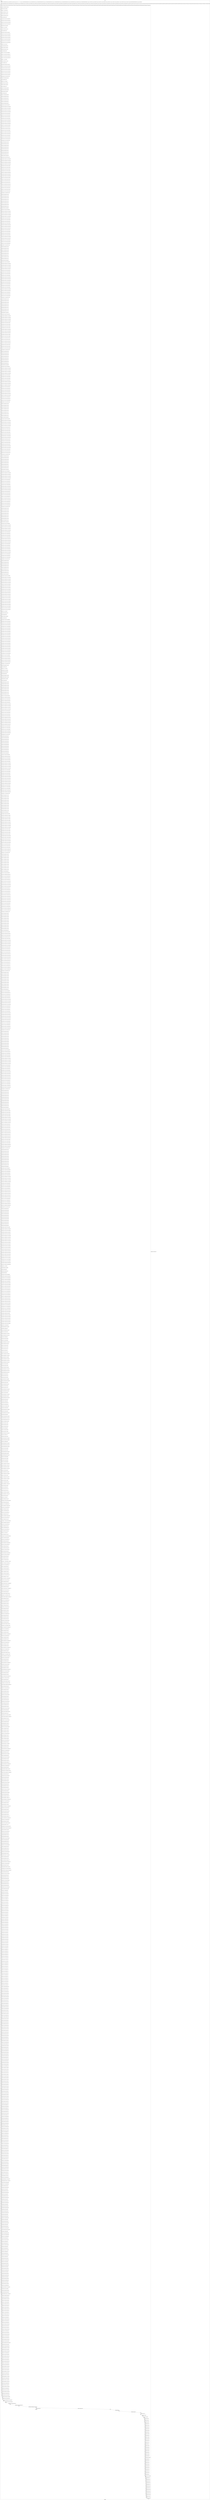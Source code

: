 digraph G {
label="Btor2XCFA";
subgraph cluster_0 {
label="main";
main_init[];
l1[];
l3[];
l4[];
l5[];
l6[];
l7[];
l8[];
l9[];
l10[];
l11[];
l12[];
l13[];
l14[];
l15[];
l16[];
l17[];
l18[];
l19[];
l20[];
l21[];
l22[];
l23[];
l24[];
l25[];
l26[];
l27[];
l28[];
l29[];
l30[];
l31[];
l32[];
l33[];
l34[];
l35[];
l36[];
l37[];
l38[];
l39[];
l40[];
l41[];
l42[];
l43[];
l44[];
l45[];
l46[];
l47[];
l48[];
l49[];
l50[];
l51[];
l52[];
l53[];
l54[];
l55[];
l56[];
l57[];
l58[];
l59[];
l60[];
l61[];
l62[];
l63[];
l64[];
l65[];
l66[];
l67[];
l68[];
l69[];
l70[];
l71[];
l72[];
l73[];
l74[];
l75[];
l76[];
l77[];
l78[];
l79[];
l80[];
l81[];
l82[];
l83[];
l84[];
l85[];
l86[];
l87[];
l88[];
l89[];
l90[];
l91[];
l92[];
l93[];
l94[];
l95[];
l96[];
l97[];
l98[];
l99[];
l100[];
l101[];
l102[];
l103[];
l104[];
l105[];
l106[];
l107[];
l108[];
l109[];
l110[];
l111[];
l112[];
l113[];
l114[];
l115[];
l116[];
l117[];
l118[];
l119[];
l120[];
l121[];
l122[];
l123[];
l124[];
l125[];
l126[];
l127[];
l128[];
l129[];
l130[];
l131[];
l132[];
l133[];
l134[];
l135[];
l136[];
l137[];
l138[];
l139[];
l140[];
l141[];
l142[];
l143[];
l144[];
l145[];
l146[];
l147[];
l148[];
l149[];
l150[];
l151[];
l152[];
l153[];
l154[];
l155[];
l156[];
l157[];
l158[];
l159[];
l160[];
l161[];
l162[];
l163[];
l164[];
l165[];
l166[];
l167[];
l168[];
l169[];
l170[];
l171[];
l172[];
l173[];
l174[];
l175[];
l176[];
l177[];
l178[];
l179[];
l180[];
l181[];
l182[];
l183[];
l184[];
l185[];
l186[];
l187[];
l188[];
l189[];
l190[];
l191[];
l192[];
l193[];
l194[];
l195[];
l196[];
l197[];
l198[];
l199[];
l200[];
l201[];
l202[];
l203[];
l204[];
l205[];
l206[];
l207[];
l208[];
l209[];
l210[];
l211[];
l212[];
l213[];
l214[];
l215[];
l216[];
l217[];
l218[];
l219[];
l220[];
l221[];
l222[];
l223[];
l224[];
l225[];
l226[];
l227[];
l228[];
l229[];
l230[];
l231[];
l232[];
l233[];
l234[];
l235[];
l236[];
l237[];
l238[];
l239[];
l240[];
l241[];
l242[];
l243[];
l244[];
l245[];
l246[];
l247[];
l248[];
l249[];
l250[];
l251[];
l252[];
l253[];
l254[];
l255[];
l256[];
l257[];
l258[];
l259[];
l260[];
l261[];
l262[];
l263[];
l264[];
l265[];
l266[];
l267[];
l268[];
l269[];
l270[];
l271[];
l272[];
l273[];
l274[];
l275[];
l276[];
l277[];
l278[];
l279[];
l280[];
l281[];
l282[];
l283[];
l284[];
l285[];
l286[];
l287[];
l288[];
l289[];
l290[];
l291[];
l292[];
l293[];
l294[];
l295[];
l296[];
l297[];
l298[];
l299[];
l300[];
l301[];
l302[];
l303[];
l304[];
l305[];
l306[];
l307[];
l308[];
l309[];
l310[];
l311[];
l312[];
l313[];
l314[];
l315[];
l316[];
l317[];
l318[];
l319[];
l320[];
l321[];
l322[];
l323[];
l324[];
l325[];
l326[];
l327[];
l328[];
l329[];
l330[];
l331[];
l332[];
l333[];
l334[];
l335[];
l336[];
l337[];
l338[];
l339[];
l340[];
l341[];
l342[];
l343[];
l344[];
l345[];
l346[];
l347[];
l348[];
l349[];
l350[];
l351[];
l352[];
l353[];
l354[];
l355[];
l356[];
l357[];
l358[];
l359[];
l360[];
l361[];
l362[];
l363[];
l364[];
l365[];
l366[];
l367[];
l368[];
l369[];
l370[];
l371[];
l372[];
l373[];
l374[];
l375[];
l376[];
l377[];
l378[];
l379[];
l380[];
l381[];
l382[];
l383[];
l384[];
l385[];
l386[];
l387[];
l388[];
l389[];
l390[];
l391[];
l392[];
l393[];
l394[];
l395[];
l396[];
l397[];
l398[];
l399[];
l400[];
l401[];
l402[];
l403[];
l404[];
l405[];
l406[];
l407[];
l408[];
l409[];
l410[];
l411[];
l412[];
l413[];
l414[];
l415[];
l416[];
l417[];
l418[];
l419[];
l420[];
l421[];
l422[];
l423[];
l424[];
l425[];
l426[];
l427[];
l428[];
l429[];
l430[];
l431[];
l432[];
l433[];
l434[];
l435[];
l436[];
l437[];
l438[];
l439[];
l440[];
l441[];
l442[];
l443[];
l444[];
l445[];
l446[];
l447[];
l448[];
l449[];
l450[];
l451[];
l452[];
l453[];
l454[];
l455[];
l456[];
l457[];
l458[];
l459[];
l460[];
l461[];
l462[];
l463[];
l464[];
l465[];
l466[];
l467[];
l468[];
l469[];
l470[];
l471[];
l472[];
l473[];
l474[];
l475[];
l476[];
l477[];
l478[];
l479[];
l480[];
l481[];
l482[];
l483[];
l484[];
l485[];
l486[];
l487[];
l488[];
l489[];
l490[];
l491[];
l492[];
l493[];
l494[];
l495[];
l496[];
l497[];
l498[];
l499[];
l500[];
l501[];
l502[];
l503[];
l504[];
l505[];
l506[];
l507[];
l508[];
l509[];
l510[];
l511[];
l512[];
l513[];
l514[];
l515[];
l516[];
l517[];
l518[];
l519[];
l520[];
l521[];
l522[];
l523[];
l524[];
l525[];
l526[];
l527[];
l528[];
l529[];
l530[];
l531[];
l532[];
l533[];
l534[];
l535[];
l536[];
l537[];
l538[];
l539[];
l540[];
l541[];
l542[];
l543[];
l544[];
l545[];
l546[];
l547[];
l548[];
l549[];
l550[];
l551[];
l552[];
l553[];
l554[];
l555[];
l556[];
l557[];
l558[];
l559[];
l560[];
l561[];
l562[];
l563[];
l564[];
l565[];
l566[];
l567[];
l568[];
l569[];
l570[];
l571[];
l572[];
l573[];
l574[];
l575[];
l576[];
l577[];
l578[];
l579[];
l580[];
l581[];
l582[];
l583[];
l584[];
l585[];
l586[];
l587[];
l588[];
l589[];
l590[];
l591[];
l592[];
l593[];
l594[];
l595[];
l596[];
l597[];
l598[];
l599[];
l600[];
l601[];
l602[];
l603[];
l604[];
l605[];
l606[];
l607[];
l608[];
l609[];
l610[];
l611[];
l612[];
l613[];
l614[];
l615[];
l616[];
l617[];
l618[];
l619[];
l620[];
l621[];
l622[];
l623[];
l624[];
l625[];
l626[];
l627[];
l628[];
l629[];
l630[];
l631[];
l632[];
l633[];
l634[];
l635[];
l636[];
l637[];
l638[];
l639[];
l640[];
l641[];
l642[];
l643[];
l644[];
l645[];
l646[];
l647[];
l648[];
l649[];
l650[];
l651[];
l652[];
l653[];
l654[];
l655[];
l656[];
l657[];
l658[];
l659[];
l660[];
l661[];
l662[];
l663[];
l664[];
l665[];
l666[];
l667[];
l668[];
l669[];
l670[];
l671[];
l672[];
l673[];
l674[];
l675[];
l676[];
l677[];
l678[];
l679[];
l680[];
l681[];
l682[];
l683[];
l684[];
l685[];
l686[];
l687[];
l688[];
l689[];
l690[];
l691[];
l692[];
l693[];
l694[];
l695[];
l696[];
l697[];
l698[];
l699[];
l700[];
l701[];
l702[];
l703[];
l704[];
l705[];
l706[];
l707[];
l708[];
l709[];
l710[];
l711[];
l712[];
l713[];
l714[];
l715[];
l716[];
l717[];
l718[];
l719[];
l720[];
l721[];
l722[];
l723[];
l724[];
l725[];
l726[];
l727[];
l728[];
l729[];
l730[];
l731[];
l732[];
l733[];
l734[];
l735[];
l736[];
l737[];
l738[];
l739[];
l740[];
l741[];
l742[];
l743[];
l744[];
l745[];
l746[];
l747[];
l748[];
l749[];
l750[];
l751[];
l752[];
l753[];
l754[];
l755[];
l756[];
l757[];
l758[];
l759[];
l760[];
l761[];
l762[];
l763[];
l764[];
l765[];
l766[];
l767[];
l768[];
l769[];
l770[];
l771[];
l772[];
l773[];
l774[];
l775[];
l776[];
l777[];
l778[];
l779[];
l780[];
l781[];
l782[];
l783[];
l784[];
l785[];
l786[];
l787[];
l788[];
l789[];
l790[];
l791[];
l792[];
l793[];
l794[];
l795[];
l796[];
l797[];
l798[];
l799[];
l800[];
l801[];
l802[];
l803[];
l804[];
l805[];
l806[];
l807[];
l808[];
l809[];
l810[];
l811[];
l812[];
l813[];
l814[];
l815[];
l816[];
l817[];
l818[];
l819[];
l820[];
l821[];
l822[];
l823[];
l824[];
l825[];
l826[];
l827[];
l828[];
l829[];
l830[];
l831[];
l832[];
l833[];
l834[];
l835[];
l836[];
l837[];
l838[];
l839[];
l840[];
l841[];
l842[];
l843[];
l844[];
l845[];
l846[];
l847[];
l848[];
l849[];
l850[];
l851[];
l852[];
l853[];
l854[];
l855[];
l856[];
l857[];
l858[];
l859[];
l860[];
l861[];
l862[];
l863[];
l864[];
l865[];
l866[];
l867[];
l868[];
l869[];
l870[];
l871[];
l872[];
l873[];
l874[];
l875[];
l876[];
l877[];
l878[];
l879[];
l880[];
l881[];
l882[];
l883[];
l884[];
l885[];
l886[];
l887[];
l888[];
l889[];
l890[];
l891[];
l892[];
l893[];
l894[];
l895[];
l896[];
l897[];
l898[];
l899[];
l900[];
l901[];
l902[];
l903[];
l904[];
l905[];
l906[];
l907[];
l908[];
l909[];
l910[];
l911[];
l912[];
l913[];
l914[];
l915[];
l916[];
l917[];
l918[];
l919[];
l920[];
l921[];
l922[];
l923[];
l924[];
l925[];
l926[];
l927[];
l928[];
l929[];
l930[];
l931[];
l932[];
l933[];
l934[];
l935[];
l936[];
l937[];
l938[];
l939[];
l940[];
l941[];
l942[];
l943[];
l944[];
l945[];
l946[];
l947[];
l948[];
l949[];
l950[];
l951[];
l952[];
l953[];
l954[];
l955[];
l956[];
l957[];
l958[];
l959[];
l960[];
l961[];
l962[];
l963[];
l964[];
l965[];
l966[];
l967[];
l968[];
l969[];
l970[];
l971[];
l972[];
l973[];
l974[];
l975[];
l976[];
l977[];
l978[];
l979[];
l980[];
l981[];
l982[];
l983[];
l984[];
l985[];
l986[];
l987[];
l988[];
l989[];
l990[];
l991[];
l992[];
l993[];
l994[];
l995[];
l996[];
l997[];
l998[];
l999[];
l1000[];
l1001[];
l1002[];
l1003[];
l1004[];
l1005[];
l1006[];
l1007[];
l1008[];
l1009[];
l1010[];
l1011[];
l1012[];
l1013[];
l1014[];
l1015[];
l1016[];
l1017[];
l1018[];
l1019[];
l1020[];
l1021[];
l1022[];
l1023[];
l1024[];
l1025[];
l1026[];
l1027[];
l1028[];
l1029[];
l1030[];
l1031[];
l1032[];
l1033[];
l1034[];
l1035[];
l1036[];
l1037[];
l1038[];
l1039[];
l1040[];
l1041[];
l1042[];
l1043[];
l1044[];
l1045[];
l1046[];
l1047[];
l1048[];
l1049[];
l1050[];
l1051[];
l1052[];
l1053[];
l1054[];
l1055[];
l1056[];
l1057[];
l1058[];
l1059[];
l1060[];
l1061[];
l1062[];
l1063[];
l1064[];
l1065[];
l1066[];
l1067[];
l1068[];
l1069[];
l1070[];
l1071[];
l1072[];
l1073[];
l1074[];
l1075[];
l1076[];
l1077[];
l1078[];
l1079[];
l1080[];
l1081[];
l1082[];
l1083[];
l1084[];
l1085[];
l1086[];
l1087[];
l1088[];
l1089[];
l1090[];
l1091[];
l1092[];
l1093[];
l1094[];
l1095[];
l1096[];
l1097[];
l1098[];
l1099[];
l1100[];
l1101[];
l1102[];
l1103[];
l1104[];
l1105[];
l1106[];
l1107[];
l1108[];
l1109[];
l1110[];
l1111[];
l1112[];
l1113[];
l1114[];
l1115[];
l1116[];
l1117[];
l1118[];
l1119[];
l1120[];
l1121[];
l1122[];
l1123[];
l1124[];
l1125[];
l1126[];
l1127[];
l1128[];
l1129[];
l1130[];
l1131[];
l1132[];
l1133[];
l1134[];
l1135[];
l1136[];
l1137[];
l1138[];
l1139[];
l1140[];
l1141[];
l1142[];
l1143[];
l1144[];
l1145[];
l1146[];
l1147[];
l1148[];
l1149[];
l1150[];
l1151[];
l1152[];
l1153[];
l1154[];
l1155[];
l1156[];
l1157[];
l1158[];
l1159[];
l1160[];
l1161[];
l1162[];
l1163[];
l1164[];
l1165[];
l1166[];
l1167[];
l1168[];
l1169[];
l1170[];
l1171[];
l1172[];
l1173[];
l1174[];
l1175[];
l1176[];
l1177[];
l1178[];
l1179[];
l1180[];
l1181[];
l1182[];
l1183[];
l1184[];
l1185[];
l1186[];
l1187[];
l1188[];
l1189[];
l1190[];
l1191[];
l1192[];
l1193[];
l1194[];
l1195[];
l1196[];
l1197[];
l1198[];
l1199[];
l1200[];
l1201[];
l1202[];
l1203[];
l1204[];
l1205[];
l1206[];
l1207[];
l1208[];
l1209[];
l1210[];
l1211[];
l1212[];
l1213[];
l1214[];
l1215[];
l1216[];
l1217[];
l1218[];
l1219[];
l1220[];
l1221[];
l1222[];
l1223[];
l1224[];
l1225[];
l1226[];
l1227[];
l1228[];
l1229[];
l1230[];
l1231[];
l1232[];
l1233[];
l1234[];
l1235[];
l1236[];
l1237[];
l1238[];
l1239[];
l1240[];
l1241[];
l1242[];
l1243[];
l1244[];
l1245[];
l1246[];
l1247[];
l1248[];
l1249[];
l1250[];
l1251[];
l1252[];
l1253[];
l1254[];
l1255[];
l1256[];
l1257[];
l1258[];
l1259[];
l1260[];
l1261[];
l1262[];
l1263[];
l1264[];
l1265[];
l1266[];
l1267[];
l1268[];
l1269[];
l1270[];
l1271[];
l1272[];
l1273[];
l1274[];
l1275[];
l1276[];
l1277[];
l1278[];
l1279[];
l1280[];
l1281[];
l1282[];
l1283[];
l1284[];
l1285[];
l1286[];
l1287[];
l1288[];
l1289[];
l1290[];
l1291[];
l1292[];
l1293[];
l1294[];
l1295[];
l1296[];
l1297[];
l1298[];
l1299[];
l1300[];
l1301[];
l1302[];
l1303[];
l1304[];
l1305[];
l1306[];
l1307[];
l1308[];
l1309[];
l1310[];
l1311[];
l1312[];
l1313[];
l1314[];
l1315[];
l1316[];
l1317[];
l1318[];
l1319[];
l1320[];
l1321[];
l1322[];
l1323[];
l1324[];
l1325[];
l1326[];
l1327[];
l1328[];
l1329[];
l1330[];
l1331[];
l1332[];
l1333[];
l1334[];
l1335[];
l1336[];
l1337[];
l1338[];
l1339[];
l1340[];
l1341[];
l1342[];
l1343[];
l1344[];
l1345[];
l1346[];
l1347[];
l1348[];
l1349[];
l1350[];
l1351[];
l1352[];
l1353[];
l1354[];
l1355[];
l1356[];
l1357[];
l1358[];
l1359[];
l1360[];
l1361[];
l1362[];
l1363[];
l1364[];
l1365[];
l1366[];
l1367[];
l1368[];
l1369[];
l1370[];
l1371[];
l1372[];
l1373[];
l1374[];
l1375[];
l1376[];
l1377[];
l1378[];
l1379[];
l1380[];
l1381[];
l1382[];
l1383[];
l1384[];
l1385[];
l1386[];
l1387[];
l1388[];
l1389[];
l1390[];
l1391[];
l1392[];
l1393[];
l1394[];
l1395[];
l1396[];
l1397[];
l1398[];
l1399[];
l1400[];
l1401[];
l1402[];
l1403[];
l1404[];
l1405[];
l1406[];
l1407[];
l1408[];
l1409[];
l1410[];
l1411[];
l1412[];
l1413[];
l1414[];
l1415[];
l1416[];
l1417[];
l1418[];
l1419[];
l1420[];
l1421[];
l1422[];
l1423[];
l1424[];
l1425[];
l1426[];
l1427[];
main_error[];
l1428[];
l1429[];
l1430[];
l1431[];
l1432[];
l1433[];
l1434[];
l1435[];
l1436[];
l1437[];
l1438[];
l1439[];
l1440[];
l1441[];
l1442[];
l1443[];
l1444[];
l1445[];
l1446[];
l1447[];
l1448[];
l1449[];
l1450[];
l1451[];
l1452[];
l1453[];
l1454[];
l1455[];
l1456[];
l1457[];
l1458[];
l1459[];
l1460[];
l1461[];
l1462[];
l1463[];
l1464[];
l1465[];
l1466[];
l1467[];
l1468[];
l1469[];
l1470[];
l1471[];
l1472[];
l1473[];
l1474[];
l1475[];
l1476[];
l1477[];
l1478[];
l1479[];
l1480[];
l1481[];
main_init -> l1 [label="[(assign const_7 #b0000000000000000),(assign const_16 #b00000000),(assign const_65 #b0),(assign const_120 #b1111111111111111),(assign const_124 #b00000000000000000000000000000001),(assign const_126 #b0000000000000000),(assign const_128 #b00000000000000000000000000010000),(assign const_131 #b00000000000000000000000000000100),(assign const_142 #b000000000000000000000000),(assign const_144 #b00000000000000000000000000001000),(assign const_162 #b0000000000000000),(assign const_194 #b00000000),(assign const_207 #b00000000000000000000000000000011),(assign const_247 #b00000001),(assign const_280 #b00000010),(assign const_313 #b00000011),(assign const_346 #b00000100),(assign const_379 #b00000101),(assign const_412 #b00000110),(assign const_445 #b00000111),(assign const_478 #b00001000),(assign const_511 #b00001001),(assign const_580 #b00000000000000000000000000000010),(assign const_1209 #b00001010)] "];
l3 -> l4 [label="[(havoc input_121),(havoc input_122),(havoc input_123),(havoc input_134),(havoc input_141),(havoc input_147),(havoc input_148),(havoc input_149),(havoc input_150),(havoc input_151),(havoc input_152),(havoc input_161),(havoc input_163),(havoc input_164),(havoc input_170),(havoc input_176),(havoc input_180),(havoc input_181),(havoc input_182),(havoc input_183),(havoc input_184),(havoc input_185),(havoc input_196),(havoc input_203),(havoc input_205),(havoc input_210),(havoc input_212),(havoc input_214),(havoc input_215),(havoc input_216),(havoc input_217),(havoc input_219),(havoc input_222),(havoc input_224),(havoc input_578),(havoc input_586),(havoc input_588),(havoc input_592),(havoc input_594),(havoc input_596),(havoc input_598),(havoc input_600),(havoc input_602),(havoc input_605),(havoc input_607),(havoc input_608),(havoc input_609),(havoc input_610),(havoc input_996),(havoc input_1036),(havoc input_1045),(havoc input_1051),(havoc input_1059),(havoc input_1061),(havoc input_1086),(havoc input_1105),(havoc input_1118),(havoc input_1124)] "];
l4 -> l5 [label="[(assign binary_118 (bvand state_86 (bvnot state_116)))] "];
l5 -> l6 [label="[(assign binary_125 (bvxor const_120 state_8))] "];
l6 -> l7 [label="[(assign binary_127 (++ binary_125 const_126))] "];
l7 -> l8 [label="[(assign binary_129 (bvashr binary_127 const_128))] "];
l8 -> l9 [label="[(assign binary_130 (bvadd const_124 binary_129))] "];
l9 -> l10 [label="[(assign binary_132 (bvsrem binary_130 const_131))] "];
l10 -> l11 [label="[(assign slice_133 (extract binary_132 0 16))] "];
l11 -> l12 [label="[(assign ternary_135 (ite (= input_134 #b1) slice_133 binary_125))] "];
l12 -> l13 [label="[(assign ternary_136 (ite (= input_123 #b1) slice_133 ternary_135))] "];
l13 -> l14 [label="[(assign ternary_137 (ite (= input_122 #b1) const_120 ternary_136))] "];
l14 -> l15 [label="[(assign ternary_138 (ite (= input_121 #b1) const_120 ternary_137))] "];
l15 -> l16 [label="[(assign binary_139 (bvxor const_120 ternary_138))] "];
l16 -> l17 [label="[(assign binary_143 (++ const_142 state_41))] "];
l17 -> l18 [label="[(assign binary_145 (bvsdiv binary_143 const_144))] "];
l18 -> l19 [label="[(assign slice_146 (extract binary_145 0 16))] "];
l19 -> l20 [label="[(assign ternary_153 (ite (= input_152 #b1) slice_146 state_10))] "];
l20 -> l21 [label="[(assign ternary_154 (ite (= input_151 #b1) slice_146 ternary_153))] "];
l21 -> l22 [label="[(assign ternary_155 (ite (= input_150 #b1) slice_146 ternary_154))] "];
l22 -> l23 [label="[(assign ternary_156 (ite (= input_149 #b1) slice_146 ternary_155))] "];
l23 -> l24 [label="[(assign ternary_157 (ite (= input_148 #b1) slice_146 ternary_156))] "];
l24 -> l25 [label="[(assign ternary_158 (ite (= input_147 #b1) slice_146 ternary_157))] "];
l25 -> l26 [label="[(assign ternary_159 (ite (= input_141 #b1) slice_146 ternary_158))] "];
l26 -> l27 [label="[(assign binary_165 (++ state_12 const_126))] "];
l27 -> l28 [label="[(assign binary_166 (bvashr binary_165 const_128))] "];
l28 -> l29 [label="[(assign binary_167 (bvadd const_124 binary_166))] "];
l29 -> l30 [label="[(assign binary_168 (bvsrem binary_167 const_131))] "];
l30 -> l31 [label="[(assign slice_169 (extract binary_168 0 16))] "];
l31 -> l32 [label="[(assign ternary_171 (ite (= input_170 #b1) slice_169 state_12))] "];
l32 -> l33 [label="[(assign ternary_172 (ite (= input_164 #b1) slice_169 ternary_171))] "];
l33 -> l34 [label="[(assign ternary_173 (ite (= input_163 #b1) const_162 ternary_172))] "];
l34 -> l35 [label="[(assign ternary_174 (ite (= input_161 #b1) const_162 ternary_173))] "];
l35 -> l36 [label="[(assign binary_177 (++ const_142 state_17))] "];
l36 -> l37 [label="[(assign binary_178 (bvsdiv binary_177 const_144))] "];
l37 -> l38 [label="[(assign slice_179 (extract binary_178 0 16))] "];
l38 -> l39 [label="[(assign ternary_186 (ite (= input_185 #b1) slice_179 state_14))] "];
l39 -> l40 [label="[(assign ternary_187 (ite (= input_184 #b1) slice_179 ternary_186))] "];
l40 -> l41 [label="[(assign ternary_188 (ite (= input_183 #b1) slice_179 ternary_187))] "];
l41 -> l42 [label="[(assign ternary_189 (ite (= input_182 #b1) slice_179 ternary_188))] "];
l42 -> l43 [label="[(assign ternary_190 (ite (= input_181 #b1) slice_179 ternary_189))] "];
l43 -> l44 [label="[(assign ternary_191 (ite (= input_180 #b1) slice_179 ternary_190))] "];
l44 -> l45 [label="[(assign ternary_192 (ite (= input_176 #b1) slice_179 ternary_191))] "];
l45 -> l46 [label="[(assign comparison_195 (ite (= const_194 state_37) #b1 #b0))] "];
l46 -> l47 [label="[(assign binary_197 (bvand comparison_195 input_196))] "];
l47 -> l48 [label="[(assign slice_198 (extract binary_129 0 8))] "];
l48 -> l49 [label="[(assign binary_199 (++ const_142 slice_198))] "];
l49 -> l50 [label="[(assign binary_200 (bvmul const_144 binary_199))] "];
l50 -> l51 [label="[(assign binary_201 (bvadd const_131 binary_200))] "];
l51 -> l52 [label="[(assign slice_202 (extract binary_201 0 8))] "];
l52 -> l53 [label="[(assign binary_204 (bvand comparison_195 input_203))] "];
l53 -> l54 [label="[(assign binary_206 (bvand comparison_195 input_205))] "];
l54 -> l55 [label="[(assign binary_208 (bvadd const_207 binary_200))] "];
l55 -> l56 [label="[(assign slice_209 (extract binary_208 0 8))] "];
l56 -> l57 [label="[(assign binary_211 (bvand comparison_195 input_210))] "];
l57 -> l58 [label="[(assign binary_213 (bvand comparison_195 input_212))] "];
l58 -> l59 [label="[(assign binary_218 (bvand comparison_195 input_217))] "];
l59 -> l60 [label="[(assign binary_220 (bvand comparison_195 input_219))] "];
l60 -> l61 [label="[(assign binary_221 (bvand comparison_195 input_121))] "];
l61 -> l62 [label="[(assign binary_223 (bvand comparison_195 input_222))] "];
l62 -> l63 [label="[(assign ternary_225 (ite (= input_224 #b1) state_19 state_17))] "];
l63 -> l64 [label="[(assign ternary_226 (ite (= binary_223 #b1) const_194 ternary_225))] "];
l64 -> l65 [label="[(assign ternary_227 (ite (= binary_221 #b1) const_194 ternary_226))] "];
l65 -> l66 [label="[(assign ternary_228 (ite (= binary_220 #b1) const_194 ternary_227))] "];
l66 -> l67 [label="[(assign ternary_229 (ite (= binary_218 #b1) const_194 ternary_228))] "];
l67 -> l68 [label="[(assign ternary_230 (ite (= input_216 #b1) state_19 ternary_229))] "];
l68 -> l69 [label="[(assign ternary_231 (ite (= input_161 #b1) state_19 ternary_230))] "];
l69 -> l70 [label="[(assign ternary_232 (ite (= input_215 #b1) state_19 ternary_231))] "];
l70 -> l71 [label="[(assign ternary_233 (ite (= input_214 #b1) state_19 ternary_232))] "];
l71 -> l72 [label="[(assign ternary_234 (ite (= binary_213 #b1) slice_209 ternary_233))] "];
l72 -> l73 [label="[(assign ternary_235 (ite (= binary_211 #b1) slice_209 ternary_234))] "];
l73 -> l74 [label="[(assign ternary_236 (ite (= binary_206 #b1) slice_209 ternary_235))] "];
l74 -> l75 [label="[(assign ternary_237 (ite (= input_185 #b1) state_19 ternary_236))] "];
l75 -> l76 [label="[(assign ternary_238 (ite (= input_184 #b1) state_19 ternary_237))] "];
l76 -> l77 [label="[(assign ternary_239 (ite (= input_183 #b1) state_19 ternary_238))] "];
l77 -> l78 [label="[(assign ternary_240 (ite (= input_182 #b1) state_19 ternary_239))] "];
l78 -> l79 [label="[(assign ternary_241 (ite (= binary_204 #b1) slice_202 ternary_240))] "];
l79 -> l80 [label="[(assign ternary_242 (ite (= binary_197 #b1) slice_202 ternary_241))] "];
l80 -> l81 [label="[(assign ternary_243 (ite (= input_181 #b1) state_19 ternary_242))] "];
l81 -> l82 [label="[(assign ternary_244 (ite (= input_180 #b1) state_19 ternary_243))] "];
l82 -> l83 [label="[(assign ternary_245 (ite (= input_176 #b1) state_19 ternary_244))] "];
l83 -> l84 [label="[(assign comparison_248 (ite (= const_247 state_37) #b1 #b0))] "];
l84 -> l85 [label="[(assign binary_249 (bvand comparison_248 input_196))] "];
l85 -> l86 [label="[(assign binary_250 (bvand comparison_248 input_203))] "];
l86 -> l87 [label="[(assign binary_251 (bvand comparison_248 input_205))] "];
l87 -> l88 [label="[(assign binary_252 (bvand comparison_248 input_210))] "];
l88 -> l89 [label="[(assign binary_253 (bvand comparison_248 input_212))] "];
l89 -> l90 [label="[(assign binary_254 (bvand comparison_248 input_217))] "];
l90 -> l91 [label="[(assign binary_255 (bvand comparison_248 input_219))] "];
l91 -> l92 [label="[(assign binary_256 (bvand comparison_248 input_121))] "];
l92 -> l93 [label="[(assign binary_257 (bvand input_222 comparison_248))] "];
l93 -> l94 [label="[(assign ternary_258 (ite (= input_224 #b1) state_21 state_19))] "];
l94 -> l95 [label="[(assign ternary_259 (ite (= binary_257 #b1) const_194 ternary_258))] "];
l95 -> l96 [label="[(assign ternary_260 (ite (= binary_256 #b1) const_194 ternary_259))] "];
l96 -> l97 [label="[(assign ternary_261 (ite (= binary_255 #b1) const_194 ternary_260))] "];
l97 -> l98 [label="[(assign ternary_262 (ite (= binary_254 #b1) const_194 ternary_261))] "];
l98 -> l99 [label="[(assign ternary_263 (ite (= input_216 #b1) state_21 ternary_262))] "];
l99 -> l100 [label="[(assign ternary_264 (ite (= input_161 #b1) state_21 ternary_263))] "];
l100 -> l101 [label="[(assign ternary_265 (ite (= input_215 #b1) state_21 ternary_264))] "];
l101 -> l102 [label="[(assign ternary_266 (ite (= input_214 #b1) state_21 ternary_265))] "];
l102 -> l103 [label="[(assign ternary_267 (ite (= binary_253 #b1) slice_209 ternary_266))] "];
l103 -> l104 [label="[(assign ternary_268 (ite (= binary_252 #b1) slice_209 ternary_267))] "];
l104 -> l105 [label="[(assign ternary_269 (ite (= binary_251 #b1) slice_209 ternary_268))] "];
l105 -> l106 [label="[(assign ternary_270 (ite (= input_185 #b1) state_21 ternary_269))] "];
l106 -> l107 [label="[(assign ternary_271 (ite (= input_184 #b1) state_21 ternary_270))] "];
l107 -> l108 [label="[(assign ternary_272 (ite (= input_183 #b1) state_21 ternary_271))] "];
l108 -> l109 [label="[(assign ternary_273 (ite (= input_182 #b1) state_21 ternary_272))] "];
l109 -> l110 [label="[(assign ternary_274 (ite (= binary_250 #b1) slice_202 ternary_273))] "];
l110 -> l111 [label="[(assign ternary_275 (ite (= binary_249 #b1) slice_202 ternary_274))] "];
l111 -> l112 [label="[(assign ternary_276 (ite (= input_181 #b1) state_21 ternary_275))] "];
l112 -> l113 [label="[(assign ternary_277 (ite (= input_180 #b1) state_21 ternary_276))] "];
l113 -> l114 [label="[(assign ternary_278 (ite (= input_176 #b1) state_21 ternary_277))] "];
l114 -> l115 [label="[(assign comparison_281 (ite (= const_280 state_37) #b1 #b0))] "];
l115 -> l116 [label="[(assign binary_282 (bvand comparison_281 input_196))] "];
l116 -> l117 [label="[(assign binary_283 (bvand comparison_281 input_203))] "];
l117 -> l118 [label="[(assign binary_284 (bvand comparison_281 input_205))] "];
l118 -> l119 [label="[(assign binary_285 (bvand comparison_281 input_210))] "];
l119 -> l120 [label="[(assign binary_286 (bvand comparison_281 input_212))] "];
l120 -> l121 [label="[(assign binary_287 (bvand comparison_281 input_217))] "];
l121 -> l122 [label="[(assign binary_288 (bvand comparison_281 input_219))] "];
l122 -> l123 [label="[(assign binary_289 (bvand comparison_281 input_121))] "];
l123 -> l124 [label="[(assign binary_290 (bvand input_222 comparison_281))] "];
l124 -> l125 [label="[(assign ternary_291 (ite (= input_224 #b1) state_23 state_21))] "];
l125 -> l126 [label="[(assign ternary_292 (ite (= binary_290 #b1) const_194 ternary_291))] "];
l126 -> l127 [label="[(assign ternary_293 (ite (= binary_289 #b1) const_194 ternary_292))] "];
l127 -> l128 [label="[(assign ternary_294 (ite (= binary_288 #b1) const_194 ternary_293))] "];
l128 -> l129 [label="[(assign ternary_295 (ite (= binary_287 #b1) const_194 ternary_294))] "];
l129 -> l130 [label="[(assign ternary_296 (ite (= input_216 #b1) state_23 ternary_295))] "];
l130 -> l131 [label="[(assign ternary_297 (ite (= input_161 #b1) state_23 ternary_296))] "];
l131 -> l132 [label="[(assign ternary_298 (ite (= input_215 #b1) state_23 ternary_297))] "];
l132 -> l133 [label="[(assign ternary_299 (ite (= input_214 #b1) state_23 ternary_298))] "];
l133 -> l134 [label="[(assign ternary_300 (ite (= binary_286 #b1) slice_209 ternary_299))] "];
l134 -> l135 [label="[(assign ternary_301 (ite (= binary_285 #b1) slice_209 ternary_300))] "];
l135 -> l136 [label="[(assign ternary_302 (ite (= binary_284 #b1) slice_209 ternary_301))] "];
l136 -> l137 [label="[(assign ternary_303 (ite (= input_185 #b1) state_23 ternary_302))] "];
l137 -> l138 [label="[(assign ternary_304 (ite (= input_184 #b1) state_23 ternary_303))] "];
l138 -> l139 [label="[(assign ternary_305 (ite (= input_183 #b1) state_23 ternary_304))] "];
l139 -> l140 [label="[(assign ternary_306 (ite (= input_182 #b1) state_23 ternary_305))] "];
l140 -> l141 [label="[(assign ternary_307 (ite (= binary_283 #b1) slice_202 ternary_306))] "];
l141 -> l142 [label="[(assign ternary_308 (ite (= binary_282 #b1) slice_202 ternary_307))] "];
l142 -> l143 [label="[(assign ternary_309 (ite (= input_181 #b1) state_23 ternary_308))] "];
l143 -> l144 [label="[(assign ternary_310 (ite (= input_180 #b1) state_23 ternary_309))] "];
l144 -> l145 [label="[(assign ternary_311 (ite (= input_176 #b1) state_23 ternary_310))] "];
l145 -> l146 [label="[(assign comparison_314 (ite (= const_313 state_37) #b1 #b0))] "];
l146 -> l147 [label="[(assign binary_315 (bvand comparison_314 input_196))] "];
l147 -> l148 [label="[(assign binary_316 (bvand comparison_314 input_203))] "];
l148 -> l149 [label="[(assign binary_317 (bvand comparison_314 input_205))] "];
l149 -> l150 [label="[(assign binary_318 (bvand comparison_314 input_210))] "];
l150 -> l151 [label="[(assign binary_319 (bvand comparison_314 input_212))] "];
l151 -> l152 [label="[(assign binary_320 (bvand comparison_314 input_217))] "];
l152 -> l153 [label="[(assign binary_321 (bvand comparison_314 input_219))] "];
l153 -> l154 [label="[(assign binary_322 (bvand comparison_314 input_121))] "];
l154 -> l155 [label="[(assign binary_323 (bvand input_222 comparison_314))] "];
l155 -> l156 [label="[(assign ternary_324 (ite (= input_224 #b1) state_25 state_23))] "];
l156 -> l157 [label="[(assign ternary_325 (ite (= binary_323 #b1) const_194 ternary_324))] "];
l157 -> l158 [label="[(assign ternary_326 (ite (= binary_322 #b1) const_194 ternary_325))] "];
l158 -> l159 [label="[(assign ternary_327 (ite (= binary_321 #b1) const_194 ternary_326))] "];
l159 -> l160 [label="[(assign ternary_328 (ite (= binary_320 #b1) const_194 ternary_327))] "];
l160 -> l161 [label="[(assign ternary_329 (ite (= input_216 #b1) state_25 ternary_328))] "];
l161 -> l162 [label="[(assign ternary_330 (ite (= input_161 #b1) state_25 ternary_329))] "];
l162 -> l163 [label="[(assign ternary_331 (ite (= input_215 #b1) state_25 ternary_330))] "];
l163 -> l164 [label="[(assign ternary_332 (ite (= input_214 #b1) state_25 ternary_331))] "];
l164 -> l165 [label="[(assign ternary_333 (ite (= binary_319 #b1) slice_209 ternary_332))] "];
l165 -> l166 [label="[(assign ternary_334 (ite (= binary_318 #b1) slice_209 ternary_333))] "];
l166 -> l167 [label="[(assign ternary_335 (ite (= binary_317 #b1) slice_209 ternary_334))] "];
l167 -> l168 [label="[(assign ternary_336 (ite (= input_185 #b1) state_25 ternary_335))] "];
l168 -> l169 [label="[(assign ternary_337 (ite (= input_184 #b1) state_25 ternary_336))] "];
l169 -> l170 [label="[(assign ternary_338 (ite (= input_183 #b1) state_25 ternary_337))] "];
l170 -> l171 [label="[(assign ternary_339 (ite (= input_182 #b1) state_25 ternary_338))] "];
l171 -> l172 [label="[(assign ternary_340 (ite (= binary_316 #b1) slice_202 ternary_339))] "];
l172 -> l173 [label="[(assign ternary_341 (ite (= binary_315 #b1) slice_202 ternary_340))] "];
l173 -> l174 [label="[(assign ternary_342 (ite (= input_181 #b1) state_25 ternary_341))] "];
l174 -> l175 [label="[(assign ternary_343 (ite (= input_180 #b1) state_25 ternary_342))] "];
l175 -> l176 [label="[(assign ternary_344 (ite (= input_176 #b1) state_25 ternary_343))] "];
l176 -> l177 [label="[(assign comparison_347 (ite (= const_346 state_37) #b1 #b0))] "];
l177 -> l178 [label="[(assign binary_348 (bvand comparison_347 input_196))] "];
l178 -> l179 [label="[(assign binary_349 (bvand comparison_347 input_203))] "];
l179 -> l180 [label="[(assign binary_350 (bvand comparison_347 input_205))] "];
l180 -> l181 [label="[(assign binary_351 (bvand comparison_347 input_210))] "];
l181 -> l182 [label="[(assign binary_352 (bvand comparison_347 input_212))] "];
l182 -> l183 [label="[(assign binary_353 (bvand comparison_347 input_217))] "];
l183 -> l184 [label="[(assign binary_354 (bvand comparison_347 input_219))] "];
l184 -> l185 [label="[(assign binary_355 (bvand comparison_347 input_121))] "];
l185 -> l186 [label="[(assign binary_356 (bvand input_222 comparison_347))] "];
l186 -> l187 [label="[(assign ternary_357 (ite (= input_224 #b1) state_27 state_25))] "];
l187 -> l188 [label="[(assign ternary_358 (ite (= binary_356 #b1) const_194 ternary_357))] "];
l188 -> l189 [label="[(assign ternary_359 (ite (= binary_355 #b1) const_194 ternary_358))] "];
l189 -> l190 [label="[(assign ternary_360 (ite (= binary_354 #b1) const_194 ternary_359))] "];
l190 -> l191 [label="[(assign ternary_361 (ite (= binary_353 #b1) const_194 ternary_360))] "];
l191 -> l192 [label="[(assign ternary_362 (ite (= input_216 #b1) state_27 ternary_361))] "];
l192 -> l193 [label="[(assign ternary_363 (ite (= input_161 #b1) state_27 ternary_362))] "];
l193 -> l194 [label="[(assign ternary_364 (ite (= input_215 #b1) state_27 ternary_363))] "];
l194 -> l195 [label="[(assign ternary_365 (ite (= input_214 #b1) state_27 ternary_364))] "];
l195 -> l196 [label="[(assign ternary_366 (ite (= binary_352 #b1) slice_209 ternary_365))] "];
l196 -> l197 [label="[(assign ternary_367 (ite (= binary_351 #b1) slice_209 ternary_366))] "];
l197 -> l198 [label="[(assign ternary_368 (ite (= binary_350 #b1) slice_209 ternary_367))] "];
l198 -> l199 [label="[(assign ternary_369 (ite (= input_185 #b1) state_27 ternary_368))] "];
l199 -> l200 [label="[(assign ternary_370 (ite (= input_184 #b1) state_27 ternary_369))] "];
l200 -> l201 [label="[(assign ternary_371 (ite (= input_183 #b1) state_27 ternary_370))] "];
l201 -> l202 [label="[(assign ternary_372 (ite (= input_182 #b1) state_27 ternary_371))] "];
l202 -> l203 [label="[(assign ternary_373 (ite (= binary_349 #b1) slice_202 ternary_372))] "];
l203 -> l204 [label="[(assign ternary_374 (ite (= binary_348 #b1) slice_202 ternary_373))] "];
l204 -> l205 [label="[(assign ternary_375 (ite (= input_181 #b1) state_27 ternary_374))] "];
l205 -> l206 [label="[(assign ternary_376 (ite (= input_180 #b1) state_27 ternary_375))] "];
l206 -> l207 [label="[(assign ternary_377 (ite (= input_176 #b1) state_27 ternary_376))] "];
l207 -> l208 [label="[(assign comparison_380 (ite (= const_379 state_37) #b1 #b0))] "];
l208 -> l209 [label="[(assign binary_381 (bvand comparison_380 input_196))] "];
l209 -> l210 [label="[(assign binary_382 (bvand comparison_380 input_203))] "];
l210 -> l211 [label="[(assign binary_383 (bvand comparison_380 input_205))] "];
l211 -> l212 [label="[(assign binary_384 (bvand comparison_380 input_210))] "];
l212 -> l213 [label="[(assign binary_385 (bvand comparison_380 input_212))] "];
l213 -> l214 [label="[(assign binary_386 (bvand comparison_380 input_217))] "];
l214 -> l215 [label="[(assign binary_387 (bvand comparison_380 input_219))] "];
l215 -> l216 [label="[(assign binary_388 (bvand comparison_380 input_121))] "];
l216 -> l217 [label="[(assign binary_389 (bvand input_222 comparison_380))] "];
l217 -> l218 [label="[(assign ternary_390 (ite (= input_224 #b1) state_29 state_27))] "];
l218 -> l219 [label="[(assign ternary_391 (ite (= binary_389 #b1) const_194 ternary_390))] "];
l219 -> l220 [label="[(assign ternary_392 (ite (= binary_388 #b1) const_194 ternary_391))] "];
l220 -> l221 [label="[(assign ternary_393 (ite (= binary_387 #b1) const_194 ternary_392))] "];
l221 -> l222 [label="[(assign ternary_394 (ite (= binary_386 #b1) const_194 ternary_393))] "];
l222 -> l223 [label="[(assign ternary_395 (ite (= input_216 #b1) state_29 ternary_394))] "];
l223 -> l224 [label="[(assign ternary_396 (ite (= input_161 #b1) state_29 ternary_395))] "];
l224 -> l225 [label="[(assign ternary_397 (ite (= input_215 #b1) state_29 ternary_396))] "];
l225 -> l226 [label="[(assign ternary_398 (ite (= input_214 #b1) state_29 ternary_397))] "];
l226 -> l227 [label="[(assign ternary_399 (ite (= binary_385 #b1) slice_209 ternary_398))] "];
l227 -> l228 [label="[(assign ternary_400 (ite (= binary_384 #b1) slice_209 ternary_399))] "];
l228 -> l229 [label="[(assign ternary_401 (ite (= binary_383 #b1) slice_209 ternary_400))] "];
l229 -> l230 [label="[(assign ternary_402 (ite (= input_185 #b1) state_29 ternary_401))] "];
l230 -> l231 [label="[(assign ternary_403 (ite (= input_184 #b1) state_29 ternary_402))] "];
l231 -> l232 [label="[(assign ternary_404 (ite (= input_183 #b1) state_29 ternary_403))] "];
l232 -> l233 [label="[(assign ternary_405 (ite (= input_182 #b1) state_29 ternary_404))] "];
l233 -> l234 [label="[(assign ternary_406 (ite (= binary_382 #b1) slice_202 ternary_405))] "];
l234 -> l235 [label="[(assign ternary_407 (ite (= binary_381 #b1) slice_202 ternary_406))] "];
l235 -> l236 [label="[(assign ternary_408 (ite (= input_181 #b1) state_29 ternary_407))] "];
l236 -> l237 [label="[(assign ternary_409 (ite (= input_180 #b1) state_29 ternary_408))] "];
l237 -> l238 [label="[(assign ternary_410 (ite (= input_176 #b1) state_29 ternary_409))] "];
l238 -> l239 [label="[(assign comparison_413 (ite (= const_412 state_37) #b1 #b0))] "];
l239 -> l240 [label="[(assign binary_414 (bvand comparison_413 input_196))] "];
l240 -> l241 [label="[(assign binary_415 (bvand comparison_413 input_203))] "];
l241 -> l242 [label="[(assign binary_416 (bvand comparison_413 input_205))] "];
l242 -> l243 [label="[(assign binary_417 (bvand comparison_413 input_210))] "];
l243 -> l244 [label="[(assign binary_418 (bvand comparison_413 input_212))] "];
l244 -> l245 [label="[(assign binary_419 (bvand comparison_413 input_217))] "];
l245 -> l246 [label="[(assign binary_420 (bvand comparison_413 input_219))] "];
l246 -> l247 [label="[(assign binary_421 (bvand comparison_413 input_121))] "];
l247 -> l248 [label="[(assign binary_422 (bvand input_222 comparison_413))] "];
l248 -> l249 [label="[(assign ternary_423 (ite (= input_224 #b1) state_31 state_29))] "];
l249 -> l250 [label="[(assign ternary_424 (ite (= binary_422 #b1) const_194 ternary_423))] "];
l250 -> l251 [label="[(assign ternary_425 (ite (= binary_421 #b1) const_194 ternary_424))] "];
l251 -> l252 [label="[(assign ternary_426 (ite (= binary_420 #b1) const_194 ternary_425))] "];
l252 -> l253 [label="[(assign ternary_427 (ite (= binary_419 #b1) const_194 ternary_426))] "];
l253 -> l254 [label="[(assign ternary_428 (ite (= input_216 #b1) state_31 ternary_427))] "];
l254 -> l255 [label="[(assign ternary_429 (ite (= input_161 #b1) state_31 ternary_428))] "];
l255 -> l256 [label="[(assign ternary_430 (ite (= input_215 #b1) state_31 ternary_429))] "];
l256 -> l257 [label="[(assign ternary_431 (ite (= input_214 #b1) state_31 ternary_430))] "];
l257 -> l258 [label="[(assign ternary_432 (ite (= binary_418 #b1) slice_209 ternary_431))] "];
l258 -> l259 [label="[(assign ternary_433 (ite (= binary_417 #b1) slice_209 ternary_432))] "];
l259 -> l260 [label="[(assign ternary_434 (ite (= binary_416 #b1) slice_209 ternary_433))] "];
l260 -> l261 [label="[(assign ternary_435 (ite (= input_185 #b1) state_31 ternary_434))] "];
l261 -> l262 [label="[(assign ternary_436 (ite (= input_184 #b1) state_31 ternary_435))] "];
l262 -> l263 [label="[(assign ternary_437 (ite (= input_183 #b1) state_31 ternary_436))] "];
l263 -> l264 [label="[(assign ternary_438 (ite (= input_182 #b1) state_31 ternary_437))] "];
l264 -> l265 [label="[(assign ternary_439 (ite (= binary_415 #b1) slice_202 ternary_438))] "];
l265 -> l266 [label="[(assign ternary_440 (ite (= binary_414 #b1) slice_202 ternary_439))] "];
l266 -> l267 [label="[(assign ternary_441 (ite (= input_181 #b1) state_31 ternary_440))] "];
l267 -> l268 [label="[(assign ternary_442 (ite (= input_180 #b1) state_31 ternary_441))] "];
l268 -> l269 [label="[(assign ternary_443 (ite (= input_176 #b1) state_31 ternary_442))] "];
l269 -> l270 [label="[(assign comparison_446 (ite (= const_445 state_37) #b1 #b0))] "];
l270 -> l271 [label="[(assign binary_447 (bvand comparison_446 input_196))] "];
l271 -> l272 [label="[(assign binary_448 (bvand comparison_446 input_203))] "];
l272 -> l273 [label="[(assign binary_449 (bvand comparison_446 input_205))] "];
l273 -> l274 [label="[(assign binary_450 (bvand comparison_446 input_210))] "];
l274 -> l275 [label="[(assign binary_451 (bvand comparison_446 input_212))] "];
l275 -> l276 [label="[(assign binary_452 (bvand comparison_446 input_217))] "];
l276 -> l277 [label="[(assign binary_453 (bvand comparison_446 input_219))] "];
l277 -> l278 [label="[(assign binary_454 (bvand comparison_446 input_121))] "];
l278 -> l279 [label="[(assign binary_455 (bvand input_222 comparison_446))] "];
l279 -> l280 [label="[(assign ternary_456 (ite (= input_224 #b1) state_33 state_31))] "];
l280 -> l281 [label="[(assign ternary_457 (ite (= binary_455 #b1) const_194 ternary_456))] "];
l281 -> l282 [label="[(assign ternary_458 (ite (= binary_454 #b1) const_194 ternary_457))] "];
l282 -> l283 [label="[(assign ternary_459 (ite (= binary_453 #b1) const_194 ternary_458))] "];
l283 -> l284 [label="[(assign ternary_460 (ite (= binary_452 #b1) const_194 ternary_459))] "];
l284 -> l285 [label="[(assign ternary_461 (ite (= input_216 #b1) state_33 ternary_460))] "];
l285 -> l286 [label="[(assign ternary_462 (ite (= input_161 #b1) state_33 ternary_461))] "];
l286 -> l287 [label="[(assign ternary_463 (ite (= input_215 #b1) state_33 ternary_462))] "];
l287 -> l288 [label="[(assign ternary_464 (ite (= input_214 #b1) state_33 ternary_463))] "];
l288 -> l289 [label="[(assign ternary_465 (ite (= binary_451 #b1) slice_209 ternary_464))] "];
l289 -> l290 [label="[(assign ternary_466 (ite (= binary_450 #b1) slice_209 ternary_465))] "];
l290 -> l291 [label="[(assign ternary_467 (ite (= binary_449 #b1) slice_209 ternary_466))] "];
l291 -> l292 [label="[(assign ternary_468 (ite (= input_185 #b1) state_33 ternary_467))] "];
l292 -> l293 [label="[(assign ternary_469 (ite (= input_184 #b1) state_33 ternary_468))] "];
l293 -> l294 [label="[(assign ternary_470 (ite (= input_183 #b1) state_33 ternary_469))] "];
l294 -> l295 [label="[(assign ternary_471 (ite (= input_182 #b1) state_33 ternary_470))] "];
l295 -> l296 [label="[(assign ternary_472 (ite (= binary_448 #b1) slice_202 ternary_471))] "];
l296 -> l297 [label="[(assign ternary_473 (ite (= binary_447 #b1) slice_202 ternary_472))] "];
l297 -> l298 [label="[(assign ternary_474 (ite (= input_181 #b1) state_33 ternary_473))] "];
l298 -> l299 [label="[(assign ternary_475 (ite (= input_180 #b1) state_33 ternary_474))] "];
l299 -> l300 [label="[(assign ternary_476 (ite (= input_176 #b1) state_33 ternary_475))] "];
l300 -> l301 [label="[(assign comparison_479 (ite (= const_478 state_37) #b1 #b0))] "];
l301 -> l302 [label="[(assign binary_480 (bvand comparison_479 input_196))] "];
l302 -> l303 [label="[(assign binary_481 (bvand comparison_479 input_203))] "];
l303 -> l304 [label="[(assign binary_482 (bvand comparison_479 input_205))] "];
l304 -> l305 [label="[(assign binary_483 (bvand comparison_479 input_210))] "];
l305 -> l306 [label="[(assign binary_484 (bvand comparison_479 input_212))] "];
l306 -> l307 [label="[(assign binary_485 (bvand comparison_479 input_217))] "];
l307 -> l308 [label="[(assign binary_486 (bvand comparison_479 input_219))] "];
l308 -> l309 [label="[(assign binary_487 (bvand comparison_479 input_121))] "];
l309 -> l310 [label="[(assign binary_488 (bvand input_222 comparison_479))] "];
l310 -> l311 [label="[(assign ternary_489 (ite (= input_224 #b1) state_35 state_33))] "];
l311 -> l312 [label="[(assign ternary_490 (ite (= binary_488 #b1) const_194 ternary_489))] "];
l312 -> l313 [label="[(assign ternary_491 (ite (= binary_487 #b1) const_194 ternary_490))] "];
l313 -> l314 [label="[(assign ternary_492 (ite (= binary_486 #b1) const_194 ternary_491))] "];
l314 -> l315 [label="[(assign ternary_493 (ite (= binary_485 #b1) const_194 ternary_492))] "];
l315 -> l316 [label="[(assign ternary_494 (ite (= input_216 #b1) state_35 ternary_493))] "];
l316 -> l317 [label="[(assign ternary_495 (ite (= input_161 #b1) state_35 ternary_494))] "];
l317 -> l318 [label="[(assign ternary_496 (ite (= input_215 #b1) state_35 ternary_495))] "];
l318 -> l319 [label="[(assign ternary_497 (ite (= input_214 #b1) state_35 ternary_496))] "];
l319 -> l320 [label="[(assign ternary_498 (ite (= binary_484 #b1) slice_209 ternary_497))] "];
l320 -> l321 [label="[(assign ternary_499 (ite (= binary_483 #b1) slice_209 ternary_498))] "];
l321 -> l322 [label="[(assign ternary_500 (ite (= binary_482 #b1) slice_209 ternary_499))] "];
l322 -> l323 [label="[(assign ternary_501 (ite (= input_185 #b1) state_35 ternary_500))] "];
l323 -> l324 [label="[(assign ternary_502 (ite (= input_184 #b1) state_35 ternary_501))] "];
l324 -> l325 [label="[(assign ternary_503 (ite (= input_183 #b1) state_35 ternary_502))] "];
l325 -> l326 [label="[(assign ternary_504 (ite (= input_182 #b1) state_35 ternary_503))] "];
l326 -> l327 [label="[(assign ternary_505 (ite (= binary_481 #b1) slice_202 ternary_504))] "];
l327 -> l328 [label="[(assign ternary_506 (ite (= binary_480 #b1) slice_202 ternary_505))] "];
l328 -> l329 [label="[(assign ternary_507 (ite (= input_181 #b1) state_35 ternary_506))] "];
l329 -> l330 [label="[(assign ternary_508 (ite (= input_180 #b1) state_35 ternary_507))] "];
l330 -> l331 [label="[(assign ternary_509 (ite (= input_176 #b1) state_35 ternary_508))] "];
l331 -> l332 [label="[(assign comparison_512 (ite (= const_511 state_37) #b1 #b0))] "];
l332 -> l333 [label="[(assign binary_513 (bvand comparison_512 input_196))] "];
l333 -> l334 [label="[(assign binary_514 (bvand comparison_512 input_203))] "];
l334 -> l335 [label="[(assign binary_515 (bvand comparison_512 input_205))] "];
l335 -> l336 [label="[(assign binary_516 (bvand comparison_512 input_210))] "];
l336 -> l337 [label="[(assign binary_517 (bvand comparison_512 input_212))] "];
l337 -> l338 [label="[(assign binary_518 (bvand comparison_512 input_217))] "];
l338 -> l339 [label="[(assign binary_519 (bvand comparison_512 input_219))] "];
l339 -> l340 [label="[(assign binary_520 (bvand comparison_512 input_121))] "];
l340 -> l341 [label="[(assign binary_521 (bvand input_222 comparison_512))] "];
l341 -> l342 [label="[(assign ternary_522 (ite (= input_224 #b1) const_194 state_35))] "];
l342 -> l343 [label="[(assign ternary_523 (ite (= binary_521 #b1) const_194 ternary_522))] "];
l343 -> l344 [label="[(assign ternary_524 (ite (= binary_520 #b1) const_194 ternary_523))] "];
l344 -> l345 [label="[(assign ternary_525 (ite (= binary_519 #b1) const_194 ternary_524))] "];
l345 -> l346 [label="[(assign ternary_526 (ite (= binary_518 #b1) const_194 ternary_525))] "];
l346 -> l347 [label="[(assign ternary_527 (ite (= input_216 #b1) const_194 ternary_526))] "];
l347 -> l348 [label="[(assign ternary_528 (ite (= input_161 #b1) const_194 ternary_527))] "];
l348 -> l349 [label="[(assign ternary_529 (ite (= input_215 #b1) const_194 ternary_528))] "];
l349 -> l350 [label="[(assign ternary_530 (ite (= input_214 #b1) const_194 ternary_529))] "];
l350 -> l351 [label="[(assign ternary_531 (ite (= binary_517 #b1) slice_209 ternary_530))] "];
l351 -> l352 [label="[(assign ternary_532 (ite (= binary_516 #b1) slice_209 ternary_531))] "];
l352 -> l353 [label="[(assign ternary_533 (ite (= binary_515 #b1) slice_209 ternary_532))] "];
l353 -> l354 [label="[(assign ternary_534 (ite (= input_185 #b1) const_194 ternary_533))] "];
l354 -> l355 [label="[(assign ternary_535 (ite (= input_184 #b1) const_194 ternary_534))] "];
l355 -> l356 [label="[(assign ternary_536 (ite (= input_183 #b1) const_194 ternary_535))] "];
l356 -> l357 [label="[(assign ternary_537 (ite (= input_182 #b1) const_194 ternary_536))] "];
l357 -> l358 [label="[(assign ternary_538 (ite (= binary_514 #b1) slice_202 ternary_537))] "];
l358 -> l359 [label="[(assign ternary_539 (ite (= binary_513 #b1) slice_202 ternary_538))] "];
l359 -> l360 [label="[(assign ternary_540 (ite (= input_181 #b1) const_194 ternary_539))] "];
l360 -> l361 [label="[(assign ternary_541 (ite (= input_180 #b1) const_194 ternary_540))] "];
l361 -> l362 [label="[(assign ternary_542 (ite (= input_176 #b1) const_194 ternary_541))] "];
l362 -> l363 [label="[(assign binary_544 (++ const_142 state_37))] "];
l363 -> l364 [label="[(assign binary_545 (bvsub binary_544 const_124))] "];
l364 -> l365 [label="[(assign slice_546 (extract binary_545 0 8))] "];
l365 -> l366 [label="[(assign binary_547 (bvadd const_124 binary_544))] "];
l366 -> l367 [label="[(assign slice_548 (extract binary_547 0 8))] "];
l367 -> l368 [label="[(assign ternary_549 (ite (= input_224 #b1) slice_546 state_37))] "];
l368 -> l369 [label="[(assign ternary_550 (ite (= input_222 #b1) slice_548 ternary_549))] "];
l369 -> l370 [label="[(assign ternary_551 (ite (= input_121 #b1) slice_548 ternary_550))] "];
l370 -> l371 [label="[(assign ternary_552 (ite (= input_219 #b1) slice_548 ternary_551))] "];
l371 -> l372 [label="[(assign ternary_553 (ite (= input_217 #b1) slice_548 ternary_552))] "];
l372 -> l373 [label="[(assign ternary_554 (ite (= input_216 #b1) slice_546 ternary_553))] "];
l373 -> l374 [label="[(assign ternary_555 (ite (= input_161 #b1) slice_546 ternary_554))] "];
l374 -> l375 [label="[(assign ternary_556 (ite (= input_215 #b1) slice_546 ternary_555))] "];
l375 -> l376 [label="[(assign ternary_557 (ite (= input_214 #b1) slice_546 ternary_556))] "];
l376 -> l377 [label="[(assign ternary_558 (ite (= input_212 #b1) slice_548 ternary_557))] "];
l377 -> l378 [label="[(assign ternary_559 (ite (= input_210 #b1) slice_548 ternary_558))] "];
l378 -> l379 [label="[(assign ternary_560 (ite (= input_205 #b1) slice_548 ternary_559))] "];
l379 -> l380 [label="[(assign ternary_561 (ite (= input_185 #b1) slice_546 ternary_560))] "];
l380 -> l381 [label="[(assign ternary_562 (ite (= input_184 #b1) slice_546 ternary_561))] "];
l381 -> l382 [label="[(assign ternary_563 (ite (= input_183 #b1) slice_546 ternary_562))] "];
l382 -> l383 [label="[(assign ternary_564 (ite (= input_182 #b1) slice_546 ternary_563))] "];
l383 -> l384 [label="[(assign ternary_565 (ite (= input_203 #b1) slice_548 ternary_564))] "];
l384 -> l385 [label="[(assign ternary_566 (ite (= input_196 #b1) slice_548 ternary_565))] "];
l385 -> l386 [label="[(assign ternary_567 (ite (= input_181 #b1) slice_546 ternary_566))] "];
l386 -> l387 [label="[(assign ternary_568 (ite (= input_180 #b1) slice_546 ternary_567))] "];
l387 -> l388 [label="[(assign ternary_569 (ite (= input_176 #b1) slice_546 ternary_568))] "];
l388 -> l389 [label="[(assign ternary_571 (ite (= input_212 #b1) slice_198 state_39))] "];
l389 -> l390 [label="[(assign ternary_572 (ite (= input_210 #b1) slice_198 ternary_571))] "];
l390 -> l391 [label="[(assign ternary_573 (ite (= input_205 #b1) slice_198 ternary_572))] "];
l391 -> l392 [label="[(assign ternary_574 (ite (= input_203 #b1) slice_198 ternary_573))] "];
l392 -> l393 [label="[(assign ternary_575 (ite (= input_196 #b1) slice_198 ternary_574))] "];
l393 -> l394 [label="[(assign comparison_577 (ite (= const_194 state_61) #b1 #b0))] "];
l394 -> l395 [label="[(assign binary_579 (bvand comparison_577 input_578))] "];
l395 -> l396 [label="[(assign slice_581 (extract binary_166 0 8))] "];
l396 -> l397 [label="[(assign binary_582 (++ const_142 slice_581))] "];
l397 -> l398 [label="[(assign binary_583 (bvmul const_144 binary_582))] "];
l398 -> l399 [label="[(assign binary_584 (bvadd const_580 binary_583))] "];
l399 -> l400 [label="[(assign slice_585 (extract binary_584 0 8))] "];
l400 -> l401 [label="[(assign binary_587 (bvand comparison_577 input_586))] "];
l401 -> l402 [label="[(assign binary_589 (bvand comparison_577 input_588))] "];
l402 -> l403 [label="[(assign binary_590 (bvadd const_124 binary_583))] "];
l403 -> l404 [label="[(assign slice_591 (extract binary_590 0 8))] "];
l404 -> l405 [label="[(assign binary_593 (bvand comparison_577 input_592))] "];
l405 -> l406 [label="[(assign binary_595 (bvand comparison_577 input_594))] "];
l406 -> l407 [label="[(assign binary_597 (bvand comparison_577 input_596))] "];
l407 -> l408 [label="[(assign binary_599 (bvand comparison_577 input_598))] "];
l408 -> l409 [label="[(assign binary_601 (bvand comparison_577 input_600))] "];
l409 -> l410 [label="[(assign binary_603 (bvand comparison_577 input_602))] "];
l410 -> l411 [label="[(assign binary_604 (bvand comparison_577 input_163))] "];
l411 -> l412 [label="[(assign binary_606 (bvand comparison_577 input_605))] "];
l412 -> l413 [label="[(assign ternary_611 (ite (= input_610 #b1) state_43 state_41))] "];
l413 -> l414 [label="[(assign ternary_612 (ite (= input_609 #b1) state_43 ternary_611))] "];
l414 -> l415 [label="[(assign ternary_613 (ite (= input_122 #b1) state_43 ternary_612))] "];
l415 -> l416 [label="[(assign ternary_614 (ite (= input_608 #b1) state_43 ternary_613))] "];
l416 -> l417 [label="[(assign ternary_615 (ite (= input_607 #b1) state_43 ternary_614))] "];
l417 -> l418 [label="[(assign ternary_616 (ite (= binary_606 #b1) const_194 ternary_615))] "];
l418 -> l419 [label="[(assign ternary_617 (ite (= binary_604 #b1) const_194 ternary_616))] "];
l419 -> l420 [label="[(assign ternary_618 (ite (= binary_603 #b1) const_194 ternary_617))] "];
l420 -> l421 [label="[(assign ternary_619 (ite (= binary_601 #b1) const_194 ternary_618))] "];
l421 -> l422 [label="[(assign ternary_620 (ite (= input_152 #b1) state_43 ternary_619))] "];
l422 -> l423 [label="[(assign ternary_621 (ite (= input_151 #b1) state_43 ternary_620))] "];
l423 -> l424 [label="[(assign ternary_622 (ite (= input_150 #b1) state_43 ternary_621))] "];
l424 -> l425 [label="[(assign ternary_623 (ite (= input_149 #b1) state_43 ternary_622))] "];
l425 -> l426 [label="[(assign ternary_624 (ite (= binary_599 #b1) slice_591 ternary_623))] "];
l426 -> l427 [label="[(assign ternary_625 (ite (= binary_597 #b1) slice_591 ternary_624))] "];
l427 -> l428 [label="[(assign ternary_626 (ite (= binary_595 #b1) slice_591 ternary_625))] "];
l428 -> l429 [label="[(assign ternary_627 (ite (= binary_593 #b1) slice_591 ternary_626))] "];
l429 -> l430 [label="[(assign ternary_628 (ite (= binary_589 #b1) slice_591 ternary_627))] "];
l430 -> l431 [label="[(assign ternary_629 (ite (= input_148 #b1) state_43 ternary_628))] "];
l431 -> l432 [label="[(assign ternary_630 (ite (= input_147 #b1) state_43 ternary_629))] "];
l432 -> l433 [label="[(assign ternary_631 (ite (= input_141 #b1) state_43 ternary_630))] "];
l433 -> l434 [label="[(assign ternary_632 (ite (= binary_587 #b1) slice_585 ternary_631))] "];
l434 -> l435 [label="[(assign ternary_633 (ite (= binary_579 #b1) slice_585 ternary_632))] "];
l435 -> l436 [label="[(assign comparison_635 (ite (= const_247 state_61) #b1 #b0))] "];
l436 -> l437 [label="[(assign binary_636 (bvand comparison_635 input_578))] "];
l437 -> l438 [label="[(assign binary_637 (bvand comparison_635 input_586))] "];
l438 -> l439 [label="[(assign binary_638 (bvand comparison_635 input_588))] "];
l439 -> l440 [label="[(assign binary_639 (bvand comparison_635 input_592))] "];
l440 -> l441 [label="[(assign binary_640 (bvand comparison_635 input_594))] "];
l441 -> l442 [label="[(assign binary_641 (bvand comparison_635 input_596))] "];
l442 -> l443 [label="[(assign binary_642 (bvand comparison_635 input_598))] "];
l443 -> l444 [label="[(assign binary_643 (bvand comparison_635 input_600))] "];
l444 -> l445 [label="[(assign binary_644 (bvand comparison_635 input_602))] "];
l445 -> l446 [label="[(assign binary_645 (bvand comparison_635 input_163))] "];
l446 -> l447 [label="[(assign binary_646 (bvand input_605 comparison_635))] "];
l447 -> l448 [label="[(assign ternary_647 (ite (= input_610 #b1) state_45 state_43))] "];
l448 -> l449 [label="[(assign ternary_648 (ite (= input_609 #b1) state_45 ternary_647))] "];
l449 -> l450 [label="[(assign ternary_649 (ite (= input_122 #b1) state_45 ternary_648))] "];
l450 -> l451 [label="[(assign ternary_650 (ite (= input_608 #b1) state_45 ternary_649))] "];
l451 -> l452 [label="[(assign ternary_651 (ite (= input_607 #b1) state_45 ternary_650))] "];
l452 -> l453 [label="[(assign ternary_652 (ite (= binary_646 #b1) const_194 ternary_651))] "];
l453 -> l454 [label="[(assign ternary_653 (ite (= binary_645 #b1) const_194 ternary_652))] "];
l454 -> l455 [label="[(assign ternary_654 (ite (= binary_644 #b1) const_194 ternary_653))] "];
l455 -> l456 [label="[(assign ternary_655 (ite (= binary_643 #b1) const_194 ternary_654))] "];
l456 -> l457 [label="[(assign ternary_656 (ite (= input_152 #b1) state_45 ternary_655))] "];
l457 -> l458 [label="[(assign ternary_657 (ite (= input_151 #b1) state_45 ternary_656))] "];
l458 -> l459 [label="[(assign ternary_658 (ite (= input_150 #b1) state_45 ternary_657))] "];
l459 -> l460 [label="[(assign ternary_659 (ite (= input_149 #b1) state_45 ternary_658))] "];
l460 -> l461 [label="[(assign ternary_660 (ite (= binary_642 #b1) slice_591 ternary_659))] "];
l461 -> l462 [label="[(assign ternary_661 (ite (= binary_641 #b1) slice_591 ternary_660))] "];
l462 -> l463 [label="[(assign ternary_662 (ite (= binary_640 #b1) slice_591 ternary_661))] "];
l463 -> l464 [label="[(assign ternary_663 (ite (= binary_639 #b1) slice_591 ternary_662))] "];
l464 -> l465 [label="[(assign ternary_664 (ite (= binary_638 #b1) slice_591 ternary_663))] "];
l465 -> l466 [label="[(assign ternary_665 (ite (= input_148 #b1) state_45 ternary_664))] "];
l466 -> l467 [label="[(assign ternary_666 (ite (= input_147 #b1) state_45 ternary_665))] "];
l467 -> l468 [label="[(assign ternary_667 (ite (= input_141 #b1) state_45 ternary_666))] "];
l468 -> l469 [label="[(assign ternary_668 (ite (= binary_637 #b1) slice_585 ternary_667))] "];
l469 -> l470 [label="[(assign ternary_669 (ite (= binary_636 #b1) slice_585 ternary_668))] "];
l470 -> l471 [label="[(assign comparison_671 (ite (= const_280 state_61) #b1 #b0))] "];
l471 -> l472 [label="[(assign binary_672 (bvand comparison_671 input_578))] "];
l472 -> l473 [label="[(assign binary_673 (bvand comparison_671 input_586))] "];
l473 -> l474 [label="[(assign binary_674 (bvand comparison_671 input_588))] "];
l474 -> l475 [label="[(assign binary_675 (bvand comparison_671 input_592))] "];
l475 -> l476 [label="[(assign binary_676 (bvand comparison_671 input_594))] "];
l476 -> l477 [label="[(assign binary_677 (bvand comparison_671 input_596))] "];
l477 -> l478 [label="[(assign binary_678 (bvand comparison_671 input_598))] "];
l478 -> l479 [label="[(assign binary_679 (bvand comparison_671 input_600))] "];
l479 -> l480 [label="[(assign binary_680 (bvand comparison_671 input_602))] "];
l480 -> l481 [label="[(assign binary_681 (bvand comparison_671 input_163))] "];
l481 -> l482 [label="[(assign binary_682 (bvand input_605 comparison_671))] "];
l482 -> l483 [label="[(assign ternary_683 (ite (= input_610 #b1) state_47 state_45))] "];
l483 -> l484 [label="[(assign ternary_684 (ite (= input_609 #b1) state_47 ternary_683))] "];
l484 -> l485 [label="[(assign ternary_685 (ite (= input_122 #b1) state_47 ternary_684))] "];
l485 -> l486 [label="[(assign ternary_686 (ite (= input_608 #b1) state_47 ternary_685))] "];
l486 -> l487 [label="[(assign ternary_687 (ite (= input_607 #b1) state_47 ternary_686))] "];
l487 -> l488 [label="[(assign ternary_688 (ite (= binary_682 #b1) const_194 ternary_687))] "];
l488 -> l489 [label="[(assign ternary_689 (ite (= binary_681 #b1) const_194 ternary_688))] "];
l489 -> l490 [label="[(assign ternary_690 (ite (= binary_680 #b1) const_194 ternary_689))] "];
l490 -> l491 [label="[(assign ternary_691 (ite (= binary_679 #b1) const_194 ternary_690))] "];
l491 -> l492 [label="[(assign ternary_692 (ite (= input_152 #b1) state_47 ternary_691))] "];
l492 -> l493 [label="[(assign ternary_693 (ite (= input_151 #b1) state_47 ternary_692))] "];
l493 -> l494 [label="[(assign ternary_694 (ite (= input_150 #b1) state_47 ternary_693))] "];
l494 -> l495 [label="[(assign ternary_695 (ite (= input_149 #b1) state_47 ternary_694))] "];
l495 -> l496 [label="[(assign ternary_696 (ite (= binary_678 #b1) slice_591 ternary_695))] "];
l496 -> l497 [label="[(assign ternary_697 (ite (= binary_677 #b1) slice_591 ternary_696))] "];
l497 -> l498 [label="[(assign ternary_698 (ite (= binary_676 #b1) slice_591 ternary_697))] "];
l498 -> l499 [label="[(assign ternary_699 (ite (= binary_675 #b1) slice_591 ternary_698))] "];
l499 -> l500 [label="[(assign ternary_700 (ite (= binary_674 #b1) slice_591 ternary_699))] "];
l500 -> l501 [label="[(assign ternary_701 (ite (= input_148 #b1) state_47 ternary_700))] "];
l501 -> l502 [label="[(assign ternary_702 (ite (= input_147 #b1) state_47 ternary_701))] "];
l502 -> l503 [label="[(assign ternary_703 (ite (= input_141 #b1) state_47 ternary_702))] "];
l503 -> l504 [label="[(assign ternary_704 (ite (= binary_673 #b1) slice_585 ternary_703))] "];
l504 -> l505 [label="[(assign ternary_705 (ite (= binary_672 #b1) slice_585 ternary_704))] "];
l505 -> l506 [label="[(assign comparison_707 (ite (= const_313 state_61) #b1 #b0))] "];
l506 -> l507 [label="[(assign binary_708 (bvand comparison_707 input_578))] "];
l507 -> l508 [label="[(assign binary_709 (bvand comparison_707 input_586))] "];
l508 -> l509 [label="[(assign binary_710 (bvand comparison_707 input_588))] "];
l509 -> l510 [label="[(assign binary_711 (bvand comparison_707 input_592))] "];
l510 -> l511 [label="[(assign binary_712 (bvand comparison_707 input_594))] "];
l511 -> l512 [label="[(assign binary_713 (bvand comparison_707 input_596))] "];
l512 -> l513 [label="[(assign binary_714 (bvand comparison_707 input_598))] "];
l513 -> l514 [label="[(assign binary_715 (bvand comparison_707 input_600))] "];
l514 -> l515 [label="[(assign binary_716 (bvand comparison_707 input_602))] "];
l515 -> l516 [label="[(assign binary_717 (bvand comparison_707 input_163))] "];
l516 -> l517 [label="[(assign binary_718 (bvand input_605 comparison_707))] "];
l517 -> l518 [label="[(assign ternary_719 (ite (= input_610 #b1) state_49 state_47))] "];
l518 -> l519 [label="[(assign ternary_720 (ite (= input_609 #b1) state_49 ternary_719))] "];
l519 -> l520 [label="[(assign ternary_721 (ite (= input_122 #b1) state_49 ternary_720))] "];
l520 -> l521 [label="[(assign ternary_722 (ite (= input_608 #b1) state_49 ternary_721))] "];
l521 -> l522 [label="[(assign ternary_723 (ite (= input_607 #b1) state_49 ternary_722))] "];
l522 -> l523 [label="[(assign ternary_724 (ite (= binary_718 #b1) const_194 ternary_723))] "];
l523 -> l524 [label="[(assign ternary_725 (ite (= binary_717 #b1) const_194 ternary_724))] "];
l524 -> l525 [label="[(assign ternary_726 (ite (= binary_716 #b1) const_194 ternary_725))] "];
l525 -> l526 [label="[(assign ternary_727 (ite (= binary_715 #b1) const_194 ternary_726))] "];
l526 -> l527 [label="[(assign ternary_728 (ite (= input_152 #b1) state_49 ternary_727))] "];
l527 -> l528 [label="[(assign ternary_729 (ite (= input_151 #b1) state_49 ternary_728))] "];
l528 -> l529 [label="[(assign ternary_730 (ite (= input_150 #b1) state_49 ternary_729))] "];
l529 -> l530 [label="[(assign ternary_731 (ite (= input_149 #b1) state_49 ternary_730))] "];
l530 -> l531 [label="[(assign ternary_732 (ite (= binary_714 #b1) slice_591 ternary_731))] "];
l531 -> l532 [label="[(assign ternary_733 (ite (= binary_713 #b1) slice_591 ternary_732))] "];
l532 -> l533 [label="[(assign ternary_734 (ite (= binary_712 #b1) slice_591 ternary_733))] "];
l533 -> l534 [label="[(assign ternary_735 (ite (= binary_711 #b1) slice_591 ternary_734))] "];
l534 -> l535 [label="[(assign ternary_736 (ite (= binary_710 #b1) slice_591 ternary_735))] "];
l535 -> l536 [label="[(assign ternary_737 (ite (= input_148 #b1) state_49 ternary_736))] "];
l536 -> l537 [label="[(assign ternary_738 (ite (= input_147 #b1) state_49 ternary_737))] "];
l537 -> l538 [label="[(assign ternary_739 (ite (= input_141 #b1) state_49 ternary_738))] "];
l538 -> l539 [label="[(assign ternary_740 (ite (= binary_709 #b1) slice_585 ternary_739))] "];
l539 -> l540 [label="[(assign ternary_741 (ite (= binary_708 #b1) slice_585 ternary_740))] "];
l540 -> l541 [label="[(assign comparison_743 (ite (= const_346 state_61) #b1 #b0))] "];
l541 -> l542 [label="[(assign binary_744 (bvand comparison_743 input_578))] "];
l542 -> l543 [label="[(assign binary_745 (bvand comparison_743 input_586))] "];
l543 -> l544 [label="[(assign binary_746 (bvand comparison_743 input_588))] "];
l544 -> l545 [label="[(assign binary_747 (bvand comparison_743 input_592))] "];
l545 -> l546 [label="[(assign binary_748 (bvand comparison_743 input_594))] "];
l546 -> l547 [label="[(assign binary_749 (bvand comparison_743 input_596))] "];
l547 -> l548 [label="[(assign binary_750 (bvand comparison_743 input_598))] "];
l548 -> l549 [label="[(assign binary_751 (bvand comparison_743 input_600))] "];
l549 -> l550 [label="[(assign binary_752 (bvand comparison_743 input_602))] "];
l550 -> l551 [label="[(assign binary_753 (bvand comparison_743 input_163))] "];
l551 -> l552 [label="[(assign binary_754 (bvand input_605 comparison_743))] "];
l552 -> l553 [label="[(assign ternary_755 (ite (= input_610 #b1) state_51 state_49))] "];
l553 -> l554 [label="[(assign ternary_756 (ite (= input_609 #b1) state_51 ternary_755))] "];
l554 -> l555 [label="[(assign ternary_757 (ite (= input_122 #b1) state_51 ternary_756))] "];
l555 -> l556 [label="[(assign ternary_758 (ite (= input_608 #b1) state_51 ternary_757))] "];
l556 -> l557 [label="[(assign ternary_759 (ite (= input_607 #b1) state_51 ternary_758))] "];
l557 -> l558 [label="[(assign ternary_760 (ite (= binary_754 #b1) const_194 ternary_759))] "];
l558 -> l559 [label="[(assign ternary_761 (ite (= binary_753 #b1) const_194 ternary_760))] "];
l559 -> l560 [label="[(assign ternary_762 (ite (= binary_752 #b1) const_194 ternary_761))] "];
l560 -> l561 [label="[(assign ternary_763 (ite (= binary_751 #b1) const_194 ternary_762))] "];
l561 -> l562 [label="[(assign ternary_764 (ite (= input_152 #b1) state_51 ternary_763))] "];
l562 -> l563 [label="[(assign ternary_765 (ite (= input_151 #b1) state_51 ternary_764))] "];
l563 -> l564 [label="[(assign ternary_766 (ite (= input_150 #b1) state_51 ternary_765))] "];
l564 -> l565 [label="[(assign ternary_767 (ite (= input_149 #b1) state_51 ternary_766))] "];
l565 -> l566 [label="[(assign ternary_768 (ite (= binary_750 #b1) slice_591 ternary_767))] "];
l566 -> l567 [label="[(assign ternary_769 (ite (= binary_749 #b1) slice_591 ternary_768))] "];
l567 -> l568 [label="[(assign ternary_770 (ite (= binary_748 #b1) slice_591 ternary_769))] "];
l568 -> l569 [label="[(assign ternary_771 (ite (= binary_747 #b1) slice_591 ternary_770))] "];
l569 -> l570 [label="[(assign ternary_772 (ite (= binary_746 #b1) slice_591 ternary_771))] "];
l570 -> l571 [label="[(assign ternary_773 (ite (= input_148 #b1) state_51 ternary_772))] "];
l571 -> l572 [label="[(assign ternary_774 (ite (= input_147 #b1) state_51 ternary_773))] "];
l572 -> l573 [label="[(assign ternary_775 (ite (= input_141 #b1) state_51 ternary_774))] "];
l573 -> l574 [label="[(assign ternary_776 (ite (= binary_745 #b1) slice_585 ternary_775))] "];
l574 -> l575 [label="[(assign ternary_777 (ite (= binary_744 #b1) slice_585 ternary_776))] "];
l575 -> l576 [label="[(assign comparison_779 (ite (= const_379 state_61) #b1 #b0))] "];
l576 -> l577 [label="[(assign binary_780 (bvand comparison_779 input_578))] "];
l577 -> l578 [label="[(assign binary_781 (bvand comparison_779 input_586))] "];
l578 -> l579 [label="[(assign binary_782 (bvand comparison_779 input_588))] "];
l579 -> l580 [label="[(assign binary_783 (bvand comparison_779 input_592))] "];
l580 -> l581 [label="[(assign binary_784 (bvand comparison_779 input_594))] "];
l581 -> l582 [label="[(assign binary_785 (bvand comparison_779 input_596))] "];
l582 -> l583 [label="[(assign binary_786 (bvand comparison_779 input_598))] "];
l583 -> l584 [label="[(assign binary_787 (bvand comparison_779 input_600))] "];
l584 -> l585 [label="[(assign binary_788 (bvand comparison_779 input_602))] "];
l585 -> l586 [label="[(assign binary_789 (bvand comparison_779 input_163))] "];
l586 -> l587 [label="[(assign binary_790 (bvand input_605 comparison_779))] "];
l587 -> l588 [label="[(assign ternary_791 (ite (= input_610 #b1) state_53 state_51))] "];
l588 -> l589 [label="[(assign ternary_792 (ite (= input_609 #b1) state_53 ternary_791))] "];
l589 -> l590 [label="[(assign ternary_793 (ite (= input_122 #b1) state_53 ternary_792))] "];
l590 -> l591 [label="[(assign ternary_794 (ite (= input_608 #b1) state_53 ternary_793))] "];
l591 -> l592 [label="[(assign ternary_795 (ite (= input_607 #b1) state_53 ternary_794))] "];
l592 -> l593 [label="[(assign ternary_796 (ite (= binary_790 #b1) const_194 ternary_795))] "];
l593 -> l594 [label="[(assign ternary_797 (ite (= binary_789 #b1) const_194 ternary_796))] "];
l594 -> l595 [label="[(assign ternary_798 (ite (= binary_788 #b1) const_194 ternary_797))] "];
l595 -> l596 [label="[(assign ternary_799 (ite (= binary_787 #b1) const_194 ternary_798))] "];
l596 -> l597 [label="[(assign ternary_800 (ite (= input_152 #b1) state_53 ternary_799))] "];
l597 -> l598 [label="[(assign ternary_801 (ite (= input_151 #b1) state_53 ternary_800))] "];
l598 -> l599 [label="[(assign ternary_802 (ite (= input_150 #b1) state_53 ternary_801))] "];
l599 -> l600 [label="[(assign ternary_803 (ite (= input_149 #b1) state_53 ternary_802))] "];
l600 -> l601 [label="[(assign ternary_804 (ite (= binary_786 #b1) slice_591 ternary_803))] "];
l601 -> l602 [label="[(assign ternary_805 (ite (= binary_785 #b1) slice_591 ternary_804))] "];
l602 -> l603 [label="[(assign ternary_806 (ite (= binary_784 #b1) slice_591 ternary_805))] "];
l603 -> l604 [label="[(assign ternary_807 (ite (= binary_783 #b1) slice_591 ternary_806))] "];
l604 -> l605 [label="[(assign ternary_808 (ite (= binary_782 #b1) slice_591 ternary_807))] "];
l605 -> l606 [label="[(assign ternary_809 (ite (= input_148 #b1) state_53 ternary_808))] "];
l606 -> l607 [label="[(assign ternary_810 (ite (= input_147 #b1) state_53 ternary_809))] "];
l607 -> l608 [label="[(assign ternary_811 (ite (= input_141 #b1) state_53 ternary_810))] "];
l608 -> l609 [label="[(assign ternary_812 (ite (= binary_781 #b1) slice_585 ternary_811))] "];
l609 -> l610 [label="[(assign ternary_813 (ite (= binary_780 #b1) slice_585 ternary_812))] "];
l610 -> l611 [label="[(assign comparison_815 (ite (= const_412 state_61) #b1 #b0))] "];
l611 -> l612 [label="[(assign binary_816 (bvand comparison_815 input_578))] "];
l612 -> l613 [label="[(assign binary_817 (bvand comparison_815 input_586))] "];
l613 -> l614 [label="[(assign binary_818 (bvand comparison_815 input_588))] "];
l614 -> l615 [label="[(assign binary_819 (bvand comparison_815 input_592))] "];
l615 -> l616 [label="[(assign binary_820 (bvand comparison_815 input_594))] "];
l616 -> l617 [label="[(assign binary_821 (bvand comparison_815 input_596))] "];
l617 -> l618 [label="[(assign binary_822 (bvand comparison_815 input_598))] "];
l618 -> l619 [label="[(assign binary_823 (bvand comparison_815 input_600))] "];
l619 -> l620 [label="[(assign binary_824 (bvand comparison_815 input_602))] "];
l620 -> l621 [label="[(assign binary_825 (bvand comparison_815 input_163))] "];
l621 -> l622 [label="[(assign binary_826 (bvand input_605 comparison_815))] "];
l622 -> l623 [label="[(assign ternary_827 (ite (= input_610 #b1) state_55 state_53))] "];
l623 -> l624 [label="[(assign ternary_828 (ite (= input_609 #b1) state_55 ternary_827))] "];
l624 -> l625 [label="[(assign ternary_829 (ite (= input_122 #b1) state_55 ternary_828))] "];
l625 -> l626 [label="[(assign ternary_830 (ite (= input_608 #b1) state_55 ternary_829))] "];
l626 -> l627 [label="[(assign ternary_831 (ite (= input_607 #b1) state_55 ternary_830))] "];
l627 -> l628 [label="[(assign ternary_832 (ite (= binary_826 #b1) const_194 ternary_831))] "];
l628 -> l629 [label="[(assign ternary_833 (ite (= binary_825 #b1) const_194 ternary_832))] "];
l629 -> l630 [label="[(assign ternary_834 (ite (= binary_824 #b1) const_194 ternary_833))] "];
l630 -> l631 [label="[(assign ternary_835 (ite (= binary_823 #b1) const_194 ternary_834))] "];
l631 -> l632 [label="[(assign ternary_836 (ite (= input_152 #b1) state_55 ternary_835))] "];
l632 -> l633 [label="[(assign ternary_837 (ite (= input_151 #b1) state_55 ternary_836))] "];
l633 -> l634 [label="[(assign ternary_838 (ite (= input_150 #b1) state_55 ternary_837))] "];
l634 -> l635 [label="[(assign ternary_839 (ite (= input_149 #b1) state_55 ternary_838))] "];
l635 -> l636 [label="[(assign ternary_840 (ite (= binary_822 #b1) slice_591 ternary_839))] "];
l636 -> l637 [label="[(assign ternary_841 (ite (= binary_821 #b1) slice_591 ternary_840))] "];
l637 -> l638 [label="[(assign ternary_842 (ite (= binary_820 #b1) slice_591 ternary_841))] "];
l638 -> l639 [label="[(assign ternary_843 (ite (= binary_819 #b1) slice_591 ternary_842))] "];
l639 -> l640 [label="[(assign ternary_844 (ite (= binary_818 #b1) slice_591 ternary_843))] "];
l640 -> l641 [label="[(assign ternary_845 (ite (= input_148 #b1) state_55 ternary_844))] "];
l641 -> l642 [label="[(assign ternary_846 (ite (= input_147 #b1) state_55 ternary_845))] "];
l642 -> l643 [label="[(assign ternary_847 (ite (= input_141 #b1) state_55 ternary_846))] "];
l643 -> l644 [label="[(assign ternary_848 (ite (= binary_817 #b1) slice_585 ternary_847))] "];
l644 -> l645 [label="[(assign ternary_849 (ite (= binary_816 #b1) slice_585 ternary_848))] "];
l645 -> l646 [label="[(assign comparison_851 (ite (= const_445 state_61) #b1 #b0))] "];
l646 -> l647 [label="[(assign binary_852 (bvand comparison_851 input_578))] "];
l647 -> l648 [label="[(assign binary_853 (bvand comparison_851 input_586))] "];
l648 -> l649 [label="[(assign binary_854 (bvand comparison_851 input_588))] "];
l649 -> l650 [label="[(assign binary_855 (bvand comparison_851 input_592))] "];
l650 -> l651 [label="[(assign binary_856 (bvand comparison_851 input_594))] "];
l651 -> l652 [label="[(assign binary_857 (bvand comparison_851 input_596))] "];
l652 -> l653 [label="[(assign binary_858 (bvand comparison_851 input_598))] "];
l653 -> l654 [label="[(assign binary_859 (bvand comparison_851 input_600))] "];
l654 -> l655 [label="[(assign binary_860 (bvand comparison_851 input_602))] "];
l655 -> l656 [label="[(assign binary_861 (bvand comparison_851 input_163))] "];
l656 -> l657 [label="[(assign binary_862 (bvand input_605 comparison_851))] "];
l657 -> l658 [label="[(assign ternary_863 (ite (= input_610 #b1) state_57 state_55))] "];
l658 -> l659 [label="[(assign ternary_864 (ite (= input_609 #b1) state_57 ternary_863))] "];
l659 -> l660 [label="[(assign ternary_865 (ite (= input_122 #b1) state_57 ternary_864))] "];
l660 -> l661 [label="[(assign ternary_866 (ite (= input_608 #b1) state_57 ternary_865))] "];
l661 -> l662 [label="[(assign ternary_867 (ite (= input_607 #b1) state_57 ternary_866))] "];
l662 -> l663 [label="[(assign ternary_868 (ite (= binary_862 #b1) const_194 ternary_867))] "];
l663 -> l664 [label="[(assign ternary_869 (ite (= binary_861 #b1) const_194 ternary_868))] "];
l664 -> l665 [label="[(assign ternary_870 (ite (= binary_860 #b1) const_194 ternary_869))] "];
l665 -> l666 [label="[(assign ternary_871 (ite (= binary_859 #b1) const_194 ternary_870))] "];
l666 -> l667 [label="[(assign ternary_872 (ite (= input_152 #b1) state_57 ternary_871))] "];
l667 -> l668 [label="[(assign ternary_873 (ite (= input_151 #b1) state_57 ternary_872))] "];
l668 -> l669 [label="[(assign ternary_874 (ite (= input_150 #b1) state_57 ternary_873))] "];
l669 -> l670 [label="[(assign ternary_875 (ite (= input_149 #b1) state_57 ternary_874))] "];
l670 -> l671 [label="[(assign ternary_876 (ite (= binary_858 #b1) slice_591 ternary_875))] "];
l671 -> l672 [label="[(assign ternary_877 (ite (= binary_857 #b1) slice_591 ternary_876))] "];
l672 -> l673 [label="[(assign ternary_878 (ite (= binary_856 #b1) slice_591 ternary_877))] "];
l673 -> l674 [label="[(assign ternary_879 (ite (= binary_855 #b1) slice_591 ternary_878))] "];
l674 -> l675 [label="[(assign ternary_880 (ite (= binary_854 #b1) slice_591 ternary_879))] "];
l675 -> l676 [label="[(assign ternary_881 (ite (= input_148 #b1) state_57 ternary_880))] "];
l676 -> l677 [label="[(assign ternary_882 (ite (= input_147 #b1) state_57 ternary_881))] "];
l677 -> l678 [label="[(assign ternary_883 (ite (= input_141 #b1) state_57 ternary_882))] "];
l678 -> l679 [label="[(assign ternary_884 (ite (= binary_853 #b1) slice_585 ternary_883))] "];
l679 -> l680 [label="[(assign ternary_885 (ite (= binary_852 #b1) slice_585 ternary_884))] "];
l680 -> l681 [label="[(assign comparison_887 (ite (= const_478 state_61) #b1 #b0))] "];
l681 -> l682 [label="[(assign binary_888 (bvand comparison_887 input_578))] "];
l682 -> l683 [label="[(assign binary_889 (bvand comparison_887 input_586))] "];
l683 -> l684 [label="[(assign binary_890 (bvand comparison_887 input_588))] "];
l684 -> l685 [label="[(assign binary_891 (bvand comparison_887 input_592))] "];
l685 -> l686 [label="[(assign binary_892 (bvand comparison_887 input_594))] "];
l686 -> l687 [label="[(assign binary_893 (bvand comparison_887 input_596))] "];
l687 -> l688 [label="[(assign binary_894 (bvand comparison_887 input_598))] "];
l688 -> l689 [label="[(assign binary_895 (bvand comparison_887 input_600))] "];
l689 -> l690 [label="[(assign binary_896 (bvand comparison_887 input_602))] "];
l690 -> l691 [label="[(assign binary_897 (bvand comparison_887 input_163))] "];
l691 -> l692 [label="[(assign binary_898 (bvand input_605 comparison_887))] "];
l692 -> l693 [label="[(assign ternary_899 (ite (= input_610 #b1) state_59 state_57))] "];
l693 -> l694 [label="[(assign ternary_900 (ite (= input_609 #b1) state_59 ternary_899))] "];
l694 -> l695 [label="[(assign ternary_901 (ite (= input_122 #b1) state_59 ternary_900))] "];
l695 -> l696 [label="[(assign ternary_902 (ite (= input_608 #b1) state_59 ternary_901))] "];
l696 -> l697 [label="[(assign ternary_903 (ite (= input_607 #b1) state_59 ternary_902))] "];
l697 -> l698 [label="[(assign ternary_904 (ite (= binary_898 #b1) const_194 ternary_903))] "];
l698 -> l699 [label="[(assign ternary_905 (ite (= binary_897 #b1) const_194 ternary_904))] "];
l699 -> l700 [label="[(assign ternary_906 (ite (= binary_896 #b1) const_194 ternary_905))] "];
l700 -> l701 [label="[(assign ternary_907 (ite (= binary_895 #b1) const_194 ternary_906))] "];
l701 -> l702 [label="[(assign ternary_908 (ite (= input_152 #b1) state_59 ternary_907))] "];
l702 -> l703 [label="[(assign ternary_909 (ite (= input_151 #b1) state_59 ternary_908))] "];
l703 -> l704 [label="[(assign ternary_910 (ite (= input_150 #b1) state_59 ternary_909))] "];
l704 -> l705 [label="[(assign ternary_911 (ite (= input_149 #b1) state_59 ternary_910))] "];
l705 -> l706 [label="[(assign ternary_912 (ite (= binary_894 #b1) slice_591 ternary_911))] "];
l706 -> l707 [label="[(assign ternary_913 (ite (= binary_893 #b1) slice_591 ternary_912))] "];
l707 -> l708 [label="[(assign ternary_914 (ite (= binary_892 #b1) slice_591 ternary_913))] "];
l708 -> l709 [label="[(assign ternary_915 (ite (= binary_891 #b1) slice_591 ternary_914))] "];
l709 -> l710 [label="[(assign ternary_916 (ite (= binary_890 #b1) slice_591 ternary_915))] "];
l710 -> l711 [label="[(assign ternary_917 (ite (= input_148 #b1) state_59 ternary_916))] "];
l711 -> l712 [label="[(assign ternary_918 (ite (= input_147 #b1) state_59 ternary_917))] "];
l712 -> l713 [label="[(assign ternary_919 (ite (= input_141 #b1) state_59 ternary_918))] "];
l713 -> l714 [label="[(assign ternary_920 (ite (= binary_889 #b1) slice_585 ternary_919))] "];
l714 -> l715 [label="[(assign ternary_921 (ite (= binary_888 #b1) slice_585 ternary_920))] "];
l715 -> l716 [label="[(assign comparison_923 (ite (= const_511 state_61) #b1 #b0))] "];
l716 -> l717 [label="[(assign binary_924 (bvand comparison_923 input_578))] "];
l717 -> l718 [label="[(assign binary_925 (bvand comparison_923 input_586))] "];
l718 -> l719 [label="[(assign binary_926 (bvand comparison_923 input_588))] "];
l719 -> l720 [label="[(assign binary_927 (bvand comparison_923 input_592))] "];
l720 -> l721 [label="[(assign binary_928 (bvand comparison_923 input_594))] "];
l721 -> l722 [label="[(assign binary_929 (bvand comparison_923 input_596))] "];
l722 -> l723 [label="[(assign binary_930 (bvand comparison_923 input_598))] "];
l723 -> l724 [label="[(assign binary_931 (bvand comparison_923 input_600))] "];
l724 -> l725 [label="[(assign binary_932 (bvand comparison_923 input_602))] "];
l725 -> l726 [label="[(assign binary_933 (bvand comparison_923 input_163))] "];
l726 -> l727 [label="[(assign binary_934 (bvand input_605 comparison_923))] "];
l727 -> l728 [label="[(assign ternary_935 (ite (= input_610 #b1) const_194 state_59))] "];
l728 -> l729 [label="[(assign ternary_936 (ite (= input_609 #b1) const_194 ternary_935))] "];
l729 -> l730 [label="[(assign ternary_937 (ite (= input_122 #b1) const_194 ternary_936))] "];
l730 -> l731 [label="[(assign ternary_938 (ite (= input_608 #b1) const_194 ternary_937))] "];
l731 -> l732 [label="[(assign ternary_939 (ite (= input_607 #b1) const_194 ternary_938))] "];
l732 -> l733 [label="[(assign ternary_940 (ite (= binary_934 #b1) const_194 ternary_939))] "];
l733 -> l734 [label="[(assign ternary_941 (ite (= binary_933 #b1) const_194 ternary_940))] "];
l734 -> l735 [label="[(assign ternary_942 (ite (= binary_932 #b1) const_194 ternary_941))] "];
l735 -> l736 [label="[(assign ternary_943 (ite (= binary_931 #b1) const_194 ternary_942))] "];
l736 -> l737 [label="[(assign ternary_944 (ite (= input_152 #b1) const_194 ternary_943))] "];
l737 -> l738 [label="[(assign ternary_945 (ite (= input_151 #b1) const_194 ternary_944))] "];
l738 -> l739 [label="[(assign ternary_946 (ite (= input_150 #b1) const_194 ternary_945))] "];
l739 -> l740 [label="[(assign ternary_947 (ite (= input_149 #b1) const_194 ternary_946))] "];
l740 -> l741 [label="[(assign ternary_948 (ite (= binary_930 #b1) slice_591 ternary_947))] "];
l741 -> l742 [label="[(assign ternary_949 (ite (= binary_929 #b1) slice_591 ternary_948))] "];
l742 -> l743 [label="[(assign ternary_950 (ite (= binary_928 #b1) slice_591 ternary_949))] "];
l743 -> l744 [label="[(assign ternary_951 (ite (= binary_927 #b1) slice_591 ternary_950))] "];
l744 -> l745 [label="[(assign ternary_952 (ite (= binary_926 #b1) slice_591 ternary_951))] "];
l745 -> l746 [label="[(assign ternary_953 (ite (= input_148 #b1) const_194 ternary_952))] "];
l746 -> l747 [label="[(assign ternary_954 (ite (= input_147 #b1) const_194 ternary_953))] "];
l747 -> l748 [label="[(assign ternary_955 (ite (= input_141 #b1) const_194 ternary_954))] "];
l748 -> l749 [label="[(assign ternary_956 (ite (= binary_925 #b1) slice_585 ternary_955))] "];
l749 -> l750 [label="[(assign ternary_957 (ite (= binary_924 #b1) slice_585 ternary_956))] "];
l750 -> l751 [label="[(assign binary_959 (++ const_142 state_61))] "];
l751 -> l752 [label="[(assign binary_960 (bvadd const_124 binary_959))] "];
l752 -> l753 [label="[(assign slice_961 (extract binary_960 0 8))] "];
l753 -> l754 [label="[(assign binary_962 (bvsub binary_959 const_124))] "];
l754 -> l755 [label="[(assign slice_963 (extract binary_962 0 8))] "];
l755 -> l756 [label="[(assign ternary_964 (ite (= input_610 #b1) slice_963 state_61))] "];
l756 -> l757 [label="[(assign ternary_965 (ite (= input_609 #b1) slice_963 ternary_964))] "];
l757 -> l758 [label="[(assign ternary_966 (ite (= input_122 #b1) slice_963 ternary_965))] "];
l758 -> l759 [label="[(assign ternary_967 (ite (= input_608 #b1) slice_963 ternary_966))] "];
l759 -> l760 [label="[(assign ternary_968 (ite (= input_607 #b1) slice_963 ternary_967))] "];
l760 -> l761 [label="[(assign ternary_969 (ite (= input_605 #b1) slice_961 ternary_968))] "];
l761 -> l762 [label="[(assign ternary_970 (ite (= input_163 #b1) slice_961 ternary_969))] "];
l762 -> l763 [label="[(assign ternary_971 (ite (= input_602 #b1) slice_961 ternary_970))] "];
l763 -> l764 [label="[(assign ternary_972 (ite (= input_600 #b1) slice_961 ternary_971))] "];
l764 -> l765 [label="[(assign ternary_973 (ite (= input_152 #b1) slice_963 ternary_972))] "];
l765 -> l766 [label="[(assign ternary_974 (ite (= input_151 #b1) slice_963 ternary_973))] "];
l766 -> l767 [label="[(assign ternary_975 (ite (= input_150 #b1) slice_963 ternary_974))] "];
l767 -> l768 [label="[(assign ternary_976 (ite (= input_149 #b1) slice_963 ternary_975))] "];
l768 -> l769 [label="[(assign ternary_977 (ite (= input_598 #b1) slice_961 ternary_976))] "];
l769 -> l770 [label="[(assign ternary_978 (ite (= input_596 #b1) slice_961 ternary_977))] "];
l770 -> l771 [label="[(assign ternary_979 (ite (= input_594 #b1) slice_961 ternary_978))] "];
l771 -> l772 [label="[(assign ternary_980 (ite (= input_592 #b1) slice_961 ternary_979))] "];
l772 -> l773 [label="[(assign ternary_981 (ite (= input_588 #b1) slice_961 ternary_980))] "];
l773 -> l774 [label="[(assign ternary_982 (ite (= input_148 #b1) slice_963 ternary_981))] "];
l774 -> l775 [label="[(assign ternary_983 (ite (= input_147 #b1) slice_963 ternary_982))] "];
l775 -> l776 [label="[(assign ternary_984 (ite (= input_141 #b1) slice_963 ternary_983))] "];
l776 -> l777 [label="[(assign ternary_985 (ite (= input_586 #b1) slice_961 ternary_984))] "];
l777 -> l778 [label="[(assign ternary_986 (ite (= input_578 #b1) slice_961 ternary_985))] "];
l778 -> l779 [label="[(assign ternary_988 (ite (= input_598 #b1) slice_581 state_63))] "];
l779 -> l780 [label="[(assign ternary_989 (ite (= input_596 #b1) slice_581 ternary_988))] "];
l780 -> l781 [label="[(assign ternary_990 (ite (= input_594 #b1) slice_581 ternary_989))] "];
l781 -> l782 [label="[(assign ternary_991 (ite (= input_592 #b1) slice_581 ternary_990))] "];
l782 -> l783 [label="[(assign ternary_992 (ite (= input_588 #b1) slice_581 ternary_991))] "];
l783 -> l784 [label="[(assign ternary_993 (ite (= input_586 #b1) slice_581 ternary_992))] "];
l784 -> l785 [label="[(assign ternary_994 (ite (= input_578 #b1) slice_581 ternary_993))] "];
l785 -> l786 [label="[(assign binary_997 (bvor (bvnot state_66) input_996))] "];
l786 -> l787 [label="[(assign binary_998 (bvand binary_997 (bvnot input_609)))] "];
l787 -> l788 [label="[(assign binary_999 (bvor binary_998 input_122))] "];
l788 -> l789 [label="[(assign binary_1000 (bvand binary_999 (bvnot input_222)))] "];
l789 -> l790 [label="[(assign binary_1001 (bvor binary_1000 input_121))] "];
l790 -> l791 [label="[(assign binary_1002 (bvand binary_1001 (bvnot input_152)))] "];
l791 -> l792 [label="[(assign binary_1003 (bvand binary_1002 (bvnot input_148)))] "];
l792 -> l793 [label="[(assign binary_1005 (bvor state_68 input_609))] "];
l793 -> l794 [label="[(assign binary_1006 (bvor binary_1005 input_608))] "];
l794 -> l795 [label="[(assign binary_1007 (bvor binary_1006 input_607))] "];
l795 -> l796 [label="[(assign binary_1008 (bvand binary_1007 (bvnot input_121)))] "];
l796 -> l797 [label="[(assign binary_1010 (bvand state_70 (bvnot input_122)))] "];
l797 -> l798 [label="[(assign binary_1011 (bvor binary_1010 input_222))] "];
l798 -> l799 [label="[(assign binary_1012 (bvor binary_1011 input_219))] "];
l799 -> l800 [label="[(assign binary_1013 (bvor binary_1012 input_217))] "];
l800 -> l801 [label="[(assign binary_1015 (bvor state_72 input_134))] "];
l801 -> l802 [label="[(assign binary_1016 (bvor binary_1015 input_123))] "];
l802 -> l803 [label="[(assign binary_1017 (bvand binary_1016 (bvnot input_212)))] "];
l803 -> l804 [label="[(assign binary_1018 (bvand binary_1017 (bvnot input_203)))] "];
l804 -> l805 [label="[(assign binary_1020 (bvand state_74 (bvnot input_608)))] "];
l805 -> l806 [label="[(assign binary_1021 (bvand binary_1020 (bvnot input_219)))] "];
l806 -> l807 [label="[(assign binary_1022 (bvand binary_1021 (bvnot input_150)))] "];
l807 -> l808 [label="[(assign binary_1023 (bvand binary_1022 (bvnot input_210)))] "];
l808 -> l809 [label="[(assign binary_1024 (bvor binary_1023 input_203))] "];
l809 -> l810 [label="[(assign binary_1025 (bvor binary_1024 input_196))] "];
l810 -> l811 [label="[(assign binary_1027 (bvand state_76 (bvnot input_607)))] "];
l811 -> l812 [label="[(assign binary_1028 (bvand binary_1027 (bvnot input_217)))] "];
l812 -> l813 [label="[(assign binary_1029 (bvand binary_1028 (bvnot input_149)))] "];
l813 -> l814 [label="[(assign binary_1030 (bvand binary_1029 (bvnot input_141)))] "];
l814 -> l815 [label="[(assign binary_1031 (bvor binary_1030 input_212))] "];
l815 -> l816 [label="[(assign binary_1032 (bvor binary_1031 input_210))] "];
l816 -> l817 [label="[(assign binary_1033 (bvor binary_1032 input_205))] "];
l817 -> l818 [label="[(assign binary_1035 (bvand state_78 (bvnot input_996)))] "];
l818 -> l819 [label="[(assign binary_1037 (bvand binary_1035 (bvnot input_1036)))] "];
l819 -> l820 [label="[(assign binary_1038 (bvor binary_1037 input_148))] "];
l820 -> l821 [label="[(assign binary_1040 (bvand state_80 (bvnot input_123)))] "];
l821 -> l822 [label="[(assign binary_1041 (bvor binary_1040 input_149))] "];
l822 -> l823 [label="[(assign binary_1042 (bvor binary_1041 input_141))] "];
l823 -> l824 [label="[(assign binary_1043 (bvand binary_1042 (bvnot input_205)))] "];
l824 -> l825 [label="[(assign binary_1046 (bvand state_82 (bvnot input_1045)))] "];
l825 -> l826 [label="[(assign binary_1047 (bvor binary_1046 input_150))] "];
l826 -> l827 [label="[(assign binary_1048 (bvand binary_1047 (bvnot input_196)))] "];
l827 -> l828 [label="[(assign binary_1050 (bvand state_84 (bvnot input_134)))] "];
l828 -> l829 [label="[(assign binary_1052 (bvand binary_1050 (bvnot input_1051)))] "];
l829 -> l830 [label="[(assign binary_1053 (bvor binary_1052 input_152))] "];
l830 -> l831 [label="[(assign binary_1055 (bvor state_86 input_1036))] "];
l831 -> l832 [label="[(assign binary_1056 (bvor binary_1055 input_1051))] "];
l832 -> l833 [label="[(assign binary_1057 (bvor binary_1056 input_1045))] "];
l833 -> l834 [label="[(assign binary_1060 (bvor (bvnot state_88) input_1059))] "];
l834 -> l835 [label="[(assign binary_1062 (bvor binary_1060 input_1061))] "];
l835 -> l836 [label="[(assign binary_1063 (bvand binary_1062 (bvnot input_605)))] "];
l836 -> l837 [label="[(assign binary_1064 (bvor binary_1063 input_163))] "];
l837 -> l838 [label="[(assign binary_1065 (bvand binary_1064 (bvnot input_216)))] "];
l838 -> l839 [label="[(assign binary_1066 (bvor binary_1065 input_161))] "];
l839 -> l840 [label="[(assign binary_1067 (bvand binary_1066 (bvnot input_598)))] "];
l840 -> l841 [label="[(assign binary_1068 (bvand binary_1067 (bvnot input_185)))] "];
l841 -> l842 [label="[(assign binary_1069 (bvand binary_1068 (bvnot input_181)))] "];
l842 -> l843 [label="[(assign binary_1071 (bvand state_90 (bvnot input_163)))] "];
l843 -> l844 [label="[(assign binary_1072 (bvor binary_1071 input_216))] "];
l844 -> l845 [label="[(assign binary_1073 (bvor binary_1072 input_215))] "];
l845 -> l846 [label="[(assign binary_1074 (bvor binary_1073 input_214))] "];
l846 -> l847 [label="[(assign binary_1076 (bvor state_92 input_605))] "];
l847 -> l848 [label="[(assign binary_1077 (bvor binary_1076 input_602))] "];
l848 -> l849 [label="[(assign binary_1078 (bvor binary_1077 input_600))] "];
l849 -> l850 [label="[(assign binary_1079 (bvand binary_1078 (bvnot input_161)))] "];
l850 -> l851 [label="[(assign binary_1081 (bvor state_94 input_170))] "];
l851 -> l852 [label="[(assign binary_1082 (bvor binary_1081 input_164))] "];
l852 -> l853 [label="[(assign binary_1083 (bvand binary_1082 (bvnot input_596)))] "];
l853 -> l854 [label="[(assign binary_1084 (bvand binary_1083 (bvnot input_586)))] "];
l854 -> l855 [label="[(assign binary_1087 (bvor state_96 input_1086))] "];
l855 -> l856 [label="[(assign binary_1088 (bvand binary_1087 (bvnot input_602)))] "];
l856 -> l857 [label="[(assign binary_1089 (bvand binary_1088 (bvnot input_215)))] "];
l857 -> l858 [label="[(assign binary_1090 (bvand binary_1089 (bvnot input_594)))] "];
l858 -> l859 [label="[(assign binary_1091 (bvor binary_1090 input_586))] "];
l859 -> l860 [label="[(assign binary_1092 (bvor binary_1091 input_578))] "];
l860 -> l861 [label="[(assign binary_1093 (bvand binary_1092 (bvnot input_183)))] "];
l861 -> l862 [label="[(assign binary_1095 (bvand state_98 (bvnot input_600)))] "];
l862 -> l863 [label="[(assign binary_1096 (bvand binary_1095 (bvnot input_214)))] "];
l863 -> l864 [label="[(assign binary_1097 (bvor binary_1096 input_598))] "];
l864 -> l865 [label="[(assign binary_1098 (bvor binary_1097 input_596))] "];
l865 -> l866 [label="[(assign binary_1099 (bvor binary_1098 input_594))] "];
l866 -> l867 [label="[(assign binary_1100 (bvor binary_1099 input_588))] "];
l867 -> l868 [label="[(assign binary_1101 (bvand binary_1100 (bvnot input_182)))] "];
l868 -> l869 [label="[(assign binary_1102 (bvand binary_1101 (bvnot input_176)))] "];
l869 -> l870 [label="[(assign binary_1104 (bvand state_100 (bvnot input_1059)))] "];
l870 -> l871 [label="[(assign binary_1106 (bvand binary_1104 (bvnot input_1105)))] "];
l871 -> l872 [label="[(assign binary_1107 (bvor binary_1106 input_181))] "];
l872 -> l873 [label="[(assign binary_1109 (bvand state_102 (bvnot input_164)))] "];
l873 -> l874 [label="[(assign binary_1110 (bvand binary_1109 (bvnot input_588)))] "];
l874 -> l875 [label="[(assign binary_1111 (bvor binary_1110 input_182))] "];
l875 -> l876 [label="[(assign binary_1113 (bvand state_104 (bvnot input_1086)))] "];
l876 -> l877 [label="[(assign binary_1114 (bvand binary_1113 (bvnot input_578)))] "];
l877 -> l878 [label="[(assign binary_1115 (bvor binary_1114 input_183))] "];
l878 -> l879 [label="[(assign binary_1117 (bvand state_106 (bvnot input_170)))] "];
l879 -> l880 [label="[(assign binary_1119 (bvand binary_1117 (bvnot input_1118)))] "];
l880 -> l881 [label="[(assign binary_1120 (bvor binary_1119 input_185))] "];
l881 -> l882 [label="[(assign binary_1122 (bvor state_108 input_1105))] "];
l882 -> l883 [label="[(assign binary_1123 (bvor binary_1122 input_1118))] "];
l883 -> l884 [label="[(assign binary_1125 (bvor binary_1123 input_1124))] "];
l884 -> l885 [label="[(assign binary_1127 (bvand state_110 (bvnot input_1061)))] "];
l885 -> l886 [label="[(assign binary_1128 (bvand binary_1127 (bvnot input_1124)))] "];
l886 -> l887 [label="[(assign binary_1129 (bvor binary_1128 input_176))] "];
l887 -> l888 [label="[(assign binary_1133 (++ state_10 const_126))] "];
l888 -> l889 [label="[(assign binary_1134 (bvashr binary_1133 const_128))] "];
l889 -> l890 [label="[(assign comparison_1135 (ite (= binary_1134 binary_132) #b1 #b0))] "];
l890 -> l891 [label="[(assign binary_1136 (bvand state_78 comparison_1135))] "];
l891 -> l892 [label="[(assign binary_1137 (bvor (bvnot input_996) binary_1136))] "];
l892 -> l893 [label="[(assign binary_1138 (bvand state_78 (bvnot comparison_1135)))] "];
l893 -> l894 [label="[(assign binary_1139 (bvor (bvnot input_1036) binary_1138))] "];
l894 -> l895 [label="[(assign binary_1140 (bvand binary_1137 binary_1139))] "];
l895 -> l896 [label="[(assign binary_1141 (bvand state_84 comparison_1135))] "];
l896 -> l897 [label="[(assign binary_1142 (bvor (bvnot input_134) binary_1141))] "];
l897 -> l898 [label="[(assign binary_1143 (bvand binary_1140 binary_1142))] "];
l898 -> l899 [label="[(assign binary_1144 (bvand state_84 (bvnot comparison_1135)))] "];
l899 -> l900 [label="[(assign binary_1145 (bvor (bvnot input_1051) binary_1144))] "];
l900 -> l901 [label="[(assign binary_1146 (bvand binary_1143 binary_1145))] "];
l901 -> l902 [label="[(assign comparison_1147 (ite (= binary_1134 binary_129) #b1 #b0))] "];
l902 -> l903 [label="[(assign binary_1148 (bvand state_82 (bvnot comparison_1147)))] "];
l903 -> l904 [label="[(assign binary_1149 (bvor (bvnot input_1045) binary_1148))] "];
l904 -> l905 [label="[(assign binary_1150 (bvand binary_1146 binary_1149))] "];
l905 -> l906 [label="[(assign binary_1151 (bvand state_80 comparison_1135))] "];
l906 -> l907 [label="[(assign binary_1152 (bvor (bvnot input_123) binary_1151))] "];
l907 -> l908 [label="[(assign binary_1153 (bvand binary_1150 binary_1152))] "];
l908 -> l909 [label="[(assign binary_1154 (++ state_14 const_126))] "];
l909 -> l910 [label="[(assign binary_1155 (bvashr binary_1154 const_128))] "];
l910 -> l911 [label="[(assign comparison_1156 (ite (= binary_1155 binary_166) #b1 #b0))] "];
l911 -> l912 [label="[(assign binary_1157 (bvand state_100 comparison_1156))] "];
l912 -> l913 [label="[(assign binary_1158 (bvor (bvnot input_1059) binary_1157))] "];
l913 -> l914 [label="[(assign binary_1159 (bvand binary_1153 binary_1158))] "];
l914 -> l915 [label="[(assign binary_1160 (bvand state_100 (bvnot comparison_1156)))] "];
l915 -> l916 [label="[(assign binary_1161 (bvor (bvnot input_1105) binary_1160))] "];
l916 -> l917 [label="[(assign binary_1162 (bvand binary_1159 binary_1161))] "];
l917 -> l918 [label="[(assign binary_1163 (bvand state_106 comparison_1156))] "];
l918 -> l919 [label="[(assign binary_1164 (bvor (bvnot input_170) binary_1163))] "];
l919 -> l920 [label="[(assign binary_1165 (bvand binary_1162 binary_1164))] "];
l920 -> l921 [label="[(assign binary_1166 (bvand state_106 (bvnot comparison_1156)))] "];
l921 -> l922 [label="[(assign binary_1167 (bvor (bvnot input_1118) binary_1166))] "];
l922 -> l923 [label="[(assign binary_1168 (bvand binary_1165 binary_1167))] "];
l923 -> l924 [label="[(assign binary_1169 (bvadd const_124 binary_1155))] "];
l924 -> l925 [label="[(assign binary_1170 (bvsrem binary_1169 const_131))] "];
l925 -> l926 [label="[(assign comparison_1171 (ite (= binary_166 binary_1170) #b1 #b0))] "];
l926 -> l927 [label="[(assign binary_1172 (bvand state_104 (bvnot comparison_1171)))] "];
l927 -> l928 [label="[(assign binary_1173 (bvor (bvnot input_1086) binary_1172))] "];
l928 -> l929 [label="[(assign binary_1174 (bvand binary_1168 binary_1173))] "];
l929 -> l930 [label="[(assign binary_1175 (bvand state_102 comparison_1156))] "];
l930 -> l931 [label="[(assign binary_1176 (bvor (bvnot input_164) binary_1175))] "];
l931 -> l932 [label="[(assign binary_1177 (bvand binary_1174 binary_1176))] "];
l932 -> l933 [label="[(assign binary_1178 (bvand state_110 comparison_1156))] "];
l933 -> l934 [label="[(assign binary_1179 (bvor (bvnot input_1061) binary_1178))] "];
l934 -> l935 [label="[(assign binary_1180 (bvand binary_1177 binary_1179))] "];
l935 -> l936 [label="[(assign binary_1181 (bvand state_110 (bvnot comparison_1156)))] "];
l936 -> l937 [label="[(assign binary_1182 (bvor (bvnot input_1124) binary_1181))] "];
l937 -> l938 [label="[(assign binary_1183 (bvand binary_1180 binary_1182))] "];
l938 -> l939 [label="[(assign binary_1184 (bvand (bvnot state_112) (bvnot comparison_195)))] "];
l939 -> l940 [label="[(assign binary_1185 (bvor (bvnot input_224) binary_1184))] "];
l940 -> l941 [label="[(assign binary_1186 (bvand binary_1183 binary_1185))] "];
l941 -> l942 [label="[(assign binary_1187 (bvand (bvnot state_114) (bvnot comparison_577)))] "];
l942 -> l943 [label="[(assign binary_1188 (bvor (bvnot input_610) binary_1187))] "];
l943 -> l944 [label="[(assign binary_1189 (bvand binary_1186 binary_1188))] "];
l944 -> l945 [label="[(assign binary_1190 (bvand (bvnot state_66) (bvnot state_114)))] "];
l945 -> l946 [label="[(assign comparison_1191 (ite (= const_194 state_41) #b1 #b0))] "];
l946 -> l947 [label="[(assign binary_1192 (bvand (bvnot comparison_577) comparison_1191))] "];
l947 -> l948 [label="[(assign binary_1193 (bvand binary_1190 binary_1192))] "];
l948 -> l949 [label="[(assign binary_1194 (bvor (bvnot input_609) binary_1193))] "];
l949 -> l950 [label="[(assign binary_1195 (bvand binary_1189 binary_1194))] "];
l950 -> l951 [label="[(assign binary_1196 (bvand state_70 (bvnot state_114)))] "];
l951 -> l952 [label="[(assign binary_1197 (bvand binary_1196 binary_1192))] "];
l952 -> l953 [label="[(assign binary_1198 (bvor (bvnot input_122) binary_1197))] "];
l953 -> l954 [label="[(assign binary_1199 (bvand binary_1195 binary_1198))] "];
l954 -> l955 [label="[(assign binary_1200 (bvand state_74 (bvnot state_114)))] "];
l955 -> l956 [label="[(assign binary_1201 (bvand binary_1200 binary_1192))] "];
l956 -> l957 [label="[(assign binary_1202 (bvor (bvnot input_608) binary_1201))] "];
l957 -> l958 [label="[(assign binary_1203 (bvand binary_1199 binary_1202))] "];
l958 -> l959 [label="[(assign binary_1204 (bvand state_76 (bvnot state_114)))] "];
l959 -> l960 [label="[(assign binary_1205 (bvand binary_1204 binary_1192))] "];
l960 -> l961 [label="[(assign binary_1206 (bvor (bvnot input_607) binary_1205))] "];
l961 -> l962 [label="[(assign binary_1207 (bvand binary_1203 binary_1206))] "];
l962 -> l963 [label="[(assign binary_1208 (bvand (bvnot state_88) (bvnot state_114)))] "];
l963 -> l964 [label="[(assign comparison_1210 (ite (= const_1209 state_61) #b1 #b0))] "];
l964 -> l965 [label="[(assign binary_1211 (bvand binary_1208 (bvnot comparison_1210)))] "];
l965 -> l966 [label="[(assign binary_1212 (bvor (bvnot input_605) binary_1211))] "];
l966 -> l967 [label="[(assign binary_1213 (bvand binary_1207 binary_1212))] "];
l967 -> l968 [label="[(assign binary_1214 (bvand state_90 (bvnot state_114)))] "];
l968 -> l969 [label="[(assign binary_1215 (bvand binary_1214 (bvnot comparison_1210)))] "];
l969 -> l970 [label="[(assign binary_1216 (bvor (bvnot input_163) binary_1215))] "];
l970 -> l971 [label="[(assign binary_1217 (bvand binary_1213 binary_1216))] "];
l971 -> l972 [label="[(assign binary_1218 (bvand state_96 (bvnot state_114)))] "];
l972 -> l973 [label="[(assign binary_1219 (bvand binary_1218 (bvnot comparison_1210)))] "];
l973 -> l974 [label="[(assign binary_1220 (bvor (bvnot input_602) binary_1219))] "];
l974 -> l975 [label="[(assign binary_1221 (bvand binary_1217 binary_1220))] "];
l975 -> l976 [label="[(assign binary_1222 (bvand state_98 (bvnot state_114)))] "];
l976 -> l977 [label="[(assign binary_1223 (bvand binary_1222 (bvnot comparison_1210)))] "];
l977 -> l978 [label="[(assign binary_1224 (bvor (bvnot input_600) binary_1223))] "];
l978 -> l979 [label="[(assign binary_1225 (bvand binary_1221 binary_1224))] "];
l979 -> l980 [label="[(assign binary_1226 (bvand (bvnot state_66) (bvnot state_112)))] "];
l980 -> l981 [label="[(assign comparison_1227 (ite (= const_1209 state_37) #b1 #b0))] "];
l981 -> l982 [label="[(assign binary_1228 (bvand binary_1226 (bvnot comparison_1227)))] "];
l982 -> l983 [label="[(assign binary_1229 (bvor (bvnot input_222) binary_1228))] "];
l983 -> l984 [label="[(assign binary_1230 (bvand binary_1225 binary_1229))] "];
l984 -> l985 [label="[(assign binary_1231 (bvand state_68 (bvnot state_112)))] "];
l985 -> l986 [label="[(assign binary_1232 (bvand binary_1231 (bvnot comparison_1227)))] "];
l986 -> l987 [label="[(assign binary_1233 (bvor (bvnot input_121) binary_1232))] "];
l987 -> l988 [label="[(assign binary_1234 (bvand binary_1230 binary_1233))] "];
l988 -> l989 [label="[(assign binary_1235 (bvand state_74 (bvnot state_112)))] "];
l989 -> l990 [label="[(assign binary_1236 (bvand binary_1235 (bvnot comparison_1227)))] "];
l990 -> l991 [label="[(assign binary_1237 (bvor (bvnot input_219) binary_1236))] "];
l991 -> l992 [label="[(assign binary_1238 (bvand binary_1234 binary_1237))] "];
l992 -> l993 [label="[(assign binary_1239 (bvand state_76 (bvnot state_112)))] "];
l993 -> l994 [label="[(assign binary_1240 (bvand binary_1239 (bvnot comparison_1227)))] "];
l994 -> l995 [label="[(assign binary_1241 (bvor (bvnot input_217) binary_1240))] "];
l995 -> l996 [label="[(assign binary_1242 (bvand binary_1238 binary_1241))] "];
l996 -> l997 [label="[(assign binary_1243 (bvand (bvnot state_88) (bvnot state_112)))] "];
l997 -> l998 [label="[(assign comparison_1244 (ite (= const_194 state_17) #b1 #b0))] "];
l998 -> l999 [label="[(assign binary_1245 (bvand (bvnot comparison_195) comparison_1244))] "];
l999 -> l1000 [label="[(assign binary_1246 (bvand binary_1243 binary_1245))] "];
l1000 -> l1001 [label="[(assign binary_1247 (bvor (bvnot input_216) binary_1246))] "];
l1001 -> l1002 [label="[(assign binary_1248 (bvand binary_1242 binary_1247))] "];
l1002 -> l1003 [label="[(assign binary_1249 (bvand state_92 (bvnot state_112)))] "];
l1003 -> l1004 [label="[(assign binary_1250 (bvand binary_1249 binary_1245))] "];
l1004 -> l1005 [label="[(assign binary_1251 (bvor (bvnot input_161) binary_1250))] "];
l1005 -> l1006 [label="[(assign binary_1252 (bvand binary_1248 binary_1251))] "];
l1006 -> l1007 [label="[(assign binary_1253 (bvand state_96 (bvnot state_112)))] "];
l1007 -> l1008 [label="[(assign binary_1254 (bvand binary_1253 binary_1245))] "];
l1008 -> l1009 [label="[(assign binary_1255 (bvor (bvnot input_215) binary_1254))] "];
l1009 -> l1010 [label="[(assign binary_1256 (bvand binary_1252 binary_1255))] "];
l1010 -> l1011 [label="[(assign binary_1257 (bvand state_98 (bvnot state_112)))] "];
l1011 -> l1012 [label="[(assign binary_1258 (bvand binary_1257 binary_1245))] "];
l1012 -> l1013 [label="[(assign binary_1259 (bvor (bvnot input_214) binary_1258))] "];
l1013 -> l1014 [label="[(assign binary_1260 (bvand binary_1256 binary_1259))] "];
l1014 -> l1015 [label="[(assign binary_1261 (bvand (bvnot state_66) (bvnot state_114)))] "];
l1015 -> l1016 [label="[(assign binary_1262 (bvsrem binary_143 const_144))] "];
l1016 -> l1017 [label="[(assign comparison_1263 (ite (= const_124 binary_1262) #b1 #b0))] "];
l1017 -> l1018 [label="[(assign binary_1264 (bvand (bvnot comparison_577) comparison_1263))] "];
l1018 -> l1019 [label="[(assign binary_1265 (bvand binary_1261 binary_1264))] "];
l1019 -> l1020 [label="[(assign binary_1266 (bvor (bvnot input_152) binary_1265))] "];
l1020 -> l1021 [label="[(assign binary_1267 (bvand binary_1260 binary_1266))] "];
l1021 -> l1022 [label="[(assign binary_1268 (bvand state_70 (bvnot state_114)))] "];
l1022 -> l1023 [label="[(assign binary_1269 (bvand binary_1268 binary_1264))] "];
l1023 -> l1024 [label="[(assign binary_1270 (bvor (bvnot input_151) binary_1269))] "];
l1024 -> l1025 [label="[(assign binary_1271 (bvand binary_1267 binary_1270))] "];
l1025 -> l1026 [label="[(assign binary_1272 (bvand state_74 (bvnot state_114)))] "];
l1026 -> l1027 [label="[(assign binary_1273 (bvand binary_1272 binary_1264))] "];
l1027 -> l1028 [label="[(assign binary_1274 (bvor (bvnot input_150) binary_1273))] "];
l1028 -> l1029 [label="[(assign binary_1275 (bvand binary_1271 binary_1274))] "];
l1029 -> l1030 [label="[(assign binary_1276 (bvand state_76 (bvnot state_114)))] "];
l1030 -> l1031 [label="[(assign binary_1277 (bvand binary_1276 binary_1264))] "];
l1031 -> l1032 [label="[(assign binary_1278 (bvor (bvnot input_149) binary_1277))] "];
l1032 -> l1033 [label="[(assign binary_1279 (bvand binary_1275 binary_1278))] "];
l1033 -> l1034 [label="[(assign binary_1280 (bvor binary_1211 (bvnot input_598)))] "];
l1034 -> l1035 [label="[(assign binary_1281 (bvand binary_1279 binary_1280))] "];
l1035 -> l1036 [label="[(assign binary_1282 (bvand state_94 (bvnot state_114)))] "];
l1036 -> l1037 [label="[(assign binary_1283 (bvand binary_1282 (bvnot comparison_1210)))] "];
l1037 -> l1038 [label="[(assign binary_1284 (bvor (bvnot input_596) binary_1283))] "];
l1038 -> l1039 [label="[(assign binary_1285 (bvand binary_1281 binary_1284))] "];
l1039 -> l1040 [label="[(assign binary_1286 (bvor binary_1219 (bvnot input_594)))] "];
l1040 -> l1041 [label="[(assign binary_1287 (bvand binary_1285 binary_1286))] "];
l1041 -> l1042 [label="[(assign binary_1288 (bvor binary_1223 (bvnot input_592)))] "];
l1042 -> l1043 [label="[(assign binary_1289 (bvand binary_1287 binary_1288))] "];
l1043 -> l1044 [label="[(assign binary_1290 (bvand state_102 (bvnot state_114)))] "];
l1044 -> l1045 [label="[(assign binary_1291 (bvand binary_1290 comparison_1171))] "];
l1045 -> l1046 [label="[(assign binary_1292 (bvand binary_1291 (bvnot comparison_1210)))] "];
l1046 -> l1047 [label="[(assign binary_1293 (bvor (bvnot input_588) binary_1292))] "];
l1047 -> l1048 [label="[(assign binary_1294 (bvand binary_1289 binary_1293))] "];
l1048 -> l1049 [label="[(assign binary_1295 (bvand (bvnot state_66) (bvnot state_114)))] "];
l1049 -> l1050 [label="[(assign comparison_1296 (ite (= const_580 binary_1262) #b1 #b0))] "];
l1050 -> l1051 [label="[(assign binary_1297 (bvand (bvnot comparison_577) comparison_1296))] "];
l1051 -> l1052 [label="[(assign binary_1298 (bvand binary_1295 binary_1297))] "];
l1052 -> l1053 [label="[(assign binary_1299 (bvor (bvnot input_148) binary_1298))] "];
l1053 -> l1054 [label="[(assign binary_1300 (bvand binary_1294 binary_1299))] "];
l1054 -> l1055 [label="[(assign binary_1301 (bvand state_70 (bvnot state_114)))] "];
l1055 -> l1056 [label="[(assign binary_1302 (bvand binary_1301 binary_1297))] "];
l1056 -> l1057 [label="[(assign binary_1303 (bvor (bvnot input_147) binary_1302))] "];
l1057 -> l1058 [label="[(assign binary_1304 (bvand binary_1300 binary_1303))] "];
l1058 -> l1059 [label="[(assign binary_1305 (bvand state_76 (bvnot state_114)))] "];
l1059 -> l1060 [label="[(assign binary_1306 (bvand binary_1305 binary_1297))] "];
l1060 -> l1061 [label="[(assign binary_1307 (bvor (bvnot input_141) binary_1306))] "];
l1061 -> l1062 [label="[(assign binary_1308 (bvand binary_1304 binary_1307))] "];
l1062 -> l1063 [label="[(assign binary_1309 (bvor binary_1283 (bvnot input_586)))] "];
l1063 -> l1064 [label="[(assign binary_1310 (bvand binary_1308 binary_1309))] "];
l1064 -> l1065 [label="[(assign binary_1311 (bvand state_104 (bvnot state_114)))] "];
l1065 -> l1066 [label="[(assign binary_1312 (bvand binary_1311 comparison_1171))] "];
l1066 -> l1067 [label="[(assign binary_1313 (bvand binary_1312 (bvnot comparison_1210)))] "];
l1067 -> l1068 [label="[(assign binary_1314 (bvor (bvnot input_578) binary_1313))] "];
l1068 -> l1069 [label="[(assign binary_1315 (bvand binary_1310 binary_1314))] "];
l1069 -> l1070 [label="[(assign binary_1316 (bvand state_72 (bvnot state_112)))] "];
l1070 -> l1071 [label="[(assign binary_1317 (bvand binary_1316 (bvnot comparison_1227)))] "];
l1071 -> l1072 [label="[(assign binary_1318 (bvor (bvnot input_212) binary_1317))] "];
l1072 -> l1073 [label="[(assign binary_1319 (bvand binary_1315 binary_1318))] "];
l1073 -> l1074 [label="[(assign binary_1320 (bvor binary_1236 (bvnot input_210)))] "];
l1074 -> l1075 [label="[(assign binary_1321 (bvand binary_1319 binary_1320))] "];
l1075 -> l1076 [label="[(assign binary_1322 (bvand state_80 (bvnot state_112)))] "];
l1076 -> l1077 [label="[(assign binary_1323 (bvand binary_1322 comparison_1147))] "];
l1077 -> l1078 [label="[(assign binary_1324 (bvand binary_1323 (bvnot comparison_1227)))] "];
l1078 -> l1079 [label="[(assign binary_1325 (bvor (bvnot input_205) binary_1324))] "];
l1079 -> l1080 [label="[(assign binary_1326 (bvand binary_1321 binary_1325))] "];
l1080 -> l1081 [label="[(assign binary_1327 (bvand (bvnot state_88) (bvnot state_112)))] "];
l1081 -> l1082 [label="[(assign binary_1328 (bvsrem binary_177 const_144))] "];
l1082 -> l1083 [label="[(assign comparison_1329 (ite (= const_207 binary_1328) #b1 #b0))] "];
l1083 -> l1084 [label="[(assign binary_1330 (bvand (bvnot comparison_195) comparison_1329))] "];
l1084 -> l1085 [label="[(assign binary_1331 (bvand binary_1327 binary_1330))] "];
l1085 -> l1086 [label="[(assign binary_1332 (bvor (bvnot input_185) binary_1331))] "];
l1086 -> l1087 [label="[(assign binary_1333 (bvand binary_1326 binary_1332))] "];
l1087 -> l1088 [label="[(assign binary_1334 (bvand state_92 (bvnot state_112)))] "];
l1088 -> l1089 [label="[(assign binary_1335 (bvand binary_1334 binary_1330))] "];
l1089 -> l1090 [label="[(assign binary_1336 (bvor (bvnot input_184) binary_1335))] "];
l1090 -> l1091 [label="[(assign binary_1337 (bvand binary_1333 binary_1336))] "];
l1091 -> l1092 [label="[(assign binary_1338 (bvand state_96 (bvnot state_112)))] "];
l1092 -> l1093 [label="[(assign binary_1339 (bvand binary_1338 binary_1330))] "];
l1093 -> l1094 [label="[(assign binary_1340 (bvor (bvnot input_183) binary_1339))] "];
l1094 -> l1095 [label="[(assign binary_1341 (bvand binary_1337 binary_1340))] "];
l1095 -> l1096 [label="[(assign binary_1342 (bvand state_98 (bvnot state_112)))] "];
l1096 -> l1097 [label="[(assign binary_1343 (bvand binary_1342 binary_1330))] "];
l1097 -> l1098 [label="[(assign binary_1344 (bvor (bvnot input_182) binary_1343))] "];
l1098 -> l1099 [label="[(assign binary_1345 (bvand binary_1341 binary_1344))] "];
l1099 -> l1100 [label="[(assign binary_1346 (bvor binary_1317 (bvnot input_203)))] "];
l1100 -> l1101 [label="[(assign binary_1347 (bvand binary_1345 binary_1346))] "];
l1101 -> l1102 [label="[(assign binary_1348 (bvand state_82 (bvnot state_112)))] "];
l1102 -> l1103 [label="[(assign binary_1349 (bvand binary_1348 comparison_1147))] "];
l1103 -> l1104 [label="[(assign binary_1350 (bvand binary_1349 (bvnot comparison_1227)))] "];
l1104 -> l1105 [label="[(assign binary_1351 (bvor (bvnot input_196) binary_1350))] "];
l1105 -> l1106 [label="[(assign binary_1352 (bvand binary_1347 binary_1351))] "];
l1106 -> l1107 [label="[(assign binary_1353 (bvand (bvnot state_88) (bvnot state_112)))] "];
l1107 -> l1108 [label="[(assign comparison_1354 (ite (= const_131 binary_1328) #b1 #b0))] "];
l1108 -> l1109 [label="[(assign binary_1355 (bvand (bvnot comparison_195) comparison_1354))] "];
l1109 -> l1110 [label="[(assign binary_1356 (bvand binary_1353 binary_1355))] "];
l1110 -> l1111 [label="[(assign binary_1357 (bvor (bvnot input_181) binary_1356))] "];
l1111 -> l1112 [label="[(assign binary_1358 (bvand binary_1352 binary_1357))] "];
l1112 -> l1113 [label="[(assign binary_1359 (bvand state_92 (bvnot state_112)))] "];
l1113 -> l1114 [label="[(assign binary_1360 (bvand binary_1359 binary_1355))] "];
l1114 -> l1115 [label="[(assign binary_1361 (bvor (bvnot input_180) binary_1360))] "];
l1115 -> l1116 [label="[(assign binary_1362 (bvand binary_1358 binary_1361))] "];
l1116 -> l1117 [label="[(assign binary_1363 (bvand state_98 (bvnot state_112)))] "];
l1117 -> l1118 [label="[(assign binary_1364 (bvand binary_1363 binary_1355))] "];
l1118 -> l1119 [label="[(assign binary_1365 (bvor (bvnot input_176) binary_1364))] "];
l1119 -> l1120 [label="[(assign binary_1366 (bvand binary_1362 binary_1365))] "];
l1120 -> l1121 [label="[(assign binary_1367 (bvor input_996 input_1036))] "];
l1121 -> l1122 [label="[(assign binary_1368 (bvor input_134 binary_1367))] "];
l1122 -> l1123 [label="[(assign binary_1369 (bvor input_1051 binary_1368))] "];
l1123 -> l1124 [label="[(assign binary_1370 (bvor input_1045 binary_1369))] "];
l1124 -> l1125 [label="[(assign binary_1371 (bvor input_123 binary_1370))] "];
l1125 -> l1126 [label="[(assign binary_1372 (bvor input_1059 binary_1371))] "];
l1126 -> l1127 [label="[(assign binary_1373 (bvor input_1105 binary_1372))] "];
l1127 -> l1128 [label="[(assign binary_1374 (bvor input_170 binary_1373))] "];
l1128 -> l1129 [label="[(assign binary_1375 (bvor input_1118 binary_1374))] "];
l1129 -> l1130 [label="[(assign binary_1376 (bvor input_1086 binary_1375))] "];
l1130 -> l1131 [label="[(assign binary_1377 (bvor input_164 binary_1376))] "];
l1131 -> l1132 [label="[(assign binary_1378 (bvor input_1061 binary_1377))] "];
l1132 -> l1133 [label="[(assign binary_1379 (bvor input_1124 binary_1378))] "];
l1133 -> l1134 [label="[(assign binary_1380 (bvor input_224 binary_1379))] "];
l1134 -> l1135 [label="[(assign binary_1381 (bvor input_610 binary_1380))] "];
l1135 -> l1136 [label="[(assign binary_1382 (bvor input_609 binary_1381))] "];
l1136 -> l1137 [label="[(assign binary_1383 (bvor input_122 binary_1382))] "];
l1137 -> l1138 [label="[(assign binary_1384 (bvor input_608 binary_1383))] "];
l1138 -> l1139 [label="[(assign binary_1385 (bvor input_607 binary_1384))] "];
l1139 -> l1140 [label="[(assign binary_1386 (bvor input_605 binary_1385))] "];
l1140 -> l1141 [label="[(assign binary_1387 (bvor input_163 binary_1386))] "];
l1141 -> l1142 [label="[(assign binary_1388 (bvor input_602 binary_1387))] "];
l1142 -> l1143 [label="[(assign binary_1389 (bvor input_600 binary_1388))] "];
l1143 -> l1144 [label="[(assign binary_1390 (bvor input_222 binary_1389))] "];
l1144 -> l1145 [label="[(assign binary_1391 (bvor input_121 binary_1390))] "];
l1145 -> l1146 [label="[(assign binary_1392 (bvor input_219 binary_1391))] "];
l1146 -> l1147 [label="[(assign binary_1393 (bvor input_217 binary_1392))] "];
l1147 -> l1148 [label="[(assign binary_1394 (bvor input_216 binary_1393))] "];
l1148 -> l1149 [label="[(assign binary_1395 (bvor input_161 binary_1394))] "];
l1149 -> l1150 [label="[(assign binary_1396 (bvor input_215 binary_1395))] "];
l1150 -> l1151 [label="[(assign binary_1397 (bvor input_214 binary_1396))] "];
l1151 -> l1152 [label="[(assign binary_1398 (bvor input_152 binary_1397))] "];
l1152 -> l1153 [label="[(assign binary_1399 (bvor input_151 binary_1398))] "];
l1153 -> l1154 [label="[(assign binary_1400 (bvor input_150 binary_1399))] "];
l1154 -> l1155 [label="[(assign binary_1401 (bvor input_149 binary_1400))] "];
l1155 -> l1156 [label="[(assign binary_1402 (bvor input_598 binary_1401))] "];
l1156 -> l1157 [label="[(assign binary_1403 (bvor input_596 binary_1402))] "];
l1157 -> l1158 [label="[(assign binary_1404 (bvor input_594 binary_1403))] "];
l1158 -> l1159 [label="[(assign binary_1405 (bvor input_592 binary_1404))] "];
l1159 -> l1160 [label="[(assign binary_1406 (bvor input_588 binary_1405))] "];
l1160 -> l1161 [label="[(assign binary_1407 (bvor input_148 binary_1406))] "];
l1161 -> l1162 [label="[(assign binary_1408 (bvor input_147 binary_1407))] "];
l1162 -> l1163 [label="[(assign binary_1409 (bvor input_141 binary_1408))] "];
l1163 -> l1164 [label="[(assign binary_1410 (bvor input_586 binary_1409))] "];
l1164 -> l1165 [label="[(assign binary_1411 (bvor input_578 binary_1410))] "];
l1165 -> l1166 [label="[(assign binary_1412 (bvor input_212 binary_1411))] "];
l1166 -> l1167 [label="[(assign binary_1413 (bvor input_210 binary_1412))] "];
l1167 -> l1168 [label="[(assign binary_1414 (bvor input_205 binary_1413))] "];
l1168 -> l1169 [label="[(assign binary_1415 (bvor input_185 binary_1414))] "];
l1169 -> l1170 [label="[(assign binary_1416 (bvor input_184 binary_1415))] "];
l1170 -> l1171 [label="[(assign binary_1417 (bvor input_183 binary_1416))] "];
l1171 -> l1172 [label="[(assign binary_1418 (bvor input_182 binary_1417))] "];
l1172 -> l1173 [label="[(assign binary_1419 (bvor input_203 binary_1418))] "];
l1173 -> l1174 [label="[(assign binary_1420 (bvor input_196 binary_1419))] "];
l1174 -> l1175 [label="[(assign binary_1421 (bvor input_181 binary_1420))] "];
l1175 -> l1176 [label="[(assign binary_1422 (bvor input_180 binary_1421))] "];
l1176 -> l1177 [label="[(assign binary_1423 (bvor input_176 binary_1422))] "];
l1177 -> l1178 [label="[(assign binary_1424 (bvand binary_1366 binary_1423))] "];
l1178 -> l1179 [label="[(assign binary_1425 (bvand input_996 input_1036))] "];
l1179 -> l1180 [label="[(assign binary_1426 (bvand input_134 binary_1367))] "];
l1180 -> l1181 [label="[(assign binary_1427 (bvor binary_1425 binary_1426))] "];
l1181 -> l1182 [label="[(assign binary_1428 (bvand input_1051 binary_1368))] "];
l1182 -> l1183 [label="[(assign binary_1429 (bvor binary_1427 binary_1428))] "];
l1183 -> l1184 [label="[(assign binary_1430 (bvand input_1045 binary_1369))] "];
l1184 -> l1185 [label="[(assign binary_1431 (bvor binary_1429 binary_1430))] "];
l1185 -> l1186 [label="[(assign binary_1432 (bvand input_123 binary_1370))] "];
l1186 -> l1187 [label="[(assign binary_1433 (bvor binary_1431 binary_1432))] "];
l1187 -> l1188 [label="[(assign binary_1434 (bvand input_1059 binary_1371))] "];
l1188 -> l1189 [label="[(assign binary_1435 (bvor binary_1433 binary_1434))] "];
l1189 -> l1190 [label="[(assign binary_1436 (bvand input_1105 binary_1372))] "];
l1190 -> l1191 [label="[(assign binary_1437 (bvor binary_1435 binary_1436))] "];
l1191 -> l1192 [label="[(assign binary_1438 (bvand input_170 binary_1373))] "];
l1192 -> l1193 [label="[(assign binary_1439 (bvor binary_1437 binary_1438))] "];
l1193 -> l1194 [label="[(assign binary_1440 (bvand input_1118 binary_1374))] "];
l1194 -> l1195 [label="[(assign binary_1441 (bvor binary_1439 binary_1440))] "];
l1195 -> l1196 [label="[(assign binary_1442 (bvand input_1086 binary_1375))] "];
l1196 -> l1197 [label="[(assign binary_1443 (bvor binary_1441 binary_1442))] "];
l1197 -> l1198 [label="[(assign binary_1444 (bvand input_164 binary_1376))] "];
l1198 -> l1199 [label="[(assign binary_1445 (bvor binary_1443 binary_1444))] "];
l1199 -> l1200 [label="[(assign binary_1446 (bvand input_1061 binary_1377))] "];
l1200 -> l1201 [label="[(assign binary_1447 (bvor binary_1445 binary_1446))] "];
l1201 -> l1202 [label="[(assign binary_1448 (bvand input_1124 binary_1378))] "];
l1202 -> l1203 [label="[(assign binary_1449 (bvor binary_1447 binary_1448))] "];
l1203 -> l1204 [label="[(assign binary_1450 (bvand input_224 binary_1379))] "];
l1204 -> l1205 [label="[(assign binary_1451 (bvor binary_1449 binary_1450))] "];
l1205 -> l1206 [label="[(assign binary_1452 (bvand input_610 binary_1380))] "];
l1206 -> l1207 [label="[(assign binary_1453 (bvor binary_1451 binary_1452))] "];
l1207 -> l1208 [label="[(assign binary_1454 (bvand input_609 binary_1381))] "];
l1208 -> l1209 [label="[(assign binary_1455 (bvor binary_1453 binary_1454))] "];
l1209 -> l1210 [label="[(assign binary_1456 (bvand input_122 binary_1382))] "];
l1210 -> l1211 [label="[(assign binary_1457 (bvor binary_1455 binary_1456))] "];
l1211 -> l1212 [label="[(assign binary_1458 (bvand input_608 binary_1383))] "];
l1212 -> l1213 [label="[(assign binary_1459 (bvor binary_1457 binary_1458))] "];
l1213 -> l1214 [label="[(assign binary_1460 (bvand input_607 binary_1384))] "];
l1214 -> l1215 [label="[(assign binary_1461 (bvor binary_1459 binary_1460))] "];
l1215 -> l1216 [label="[(assign binary_1462 (bvand input_605 binary_1385))] "];
l1216 -> l1217 [label="[(assign binary_1463 (bvor binary_1461 binary_1462))] "];
l1217 -> l1218 [label="[(assign binary_1464 (bvand input_163 binary_1386))] "];
l1218 -> l1219 [label="[(assign binary_1465 (bvor binary_1463 binary_1464))] "];
l1219 -> l1220 [label="[(assign binary_1466 (bvand input_602 binary_1387))] "];
l1220 -> l1221 [label="[(assign binary_1467 (bvor binary_1465 binary_1466))] "];
l1221 -> l1222 [label="[(assign binary_1468 (bvand input_600 binary_1388))] "];
l1222 -> l1223 [label="[(assign binary_1469 (bvor binary_1467 binary_1468))] "];
l1223 -> l1224 [label="[(assign binary_1470 (bvand input_222 binary_1389))] "];
l1224 -> l1225 [label="[(assign binary_1471 (bvor binary_1469 binary_1470))] "];
l1225 -> l1226 [label="[(assign binary_1472 (bvand input_121 binary_1390))] "];
l1226 -> l1227 [label="[(assign binary_1473 (bvor binary_1471 binary_1472))] "];
l1227 -> l1228 [label="[(assign binary_1474 (bvand input_219 binary_1391))] "];
l1228 -> l1229 [label="[(assign binary_1475 (bvor binary_1473 binary_1474))] "];
l1229 -> l1230 [label="[(assign binary_1476 (bvand input_217 binary_1392))] "];
l1230 -> l1231 [label="[(assign binary_1477 (bvor binary_1475 binary_1476))] "];
l1231 -> l1232 [label="[(assign binary_1478 (bvand input_216 binary_1393))] "];
l1232 -> l1233 [label="[(assign binary_1479 (bvor binary_1477 binary_1478))] "];
l1233 -> l1234 [label="[(assign binary_1480 (bvand input_161 binary_1394))] "];
l1234 -> l1235 [label="[(assign binary_1481 (bvor binary_1479 binary_1480))] "];
l1235 -> l1236 [label="[(assign binary_1482 (bvand input_215 binary_1395))] "];
l1236 -> l1237 [label="[(assign binary_1483 (bvor binary_1481 binary_1482))] "];
l1237 -> l1238 [label="[(assign binary_1484 (bvand input_214 binary_1396))] "];
l1238 -> l1239 [label="[(assign binary_1485 (bvor binary_1483 binary_1484))] "];
l1239 -> l1240 [label="[(assign binary_1486 (bvand input_152 binary_1397))] "];
l1240 -> l1241 [label="[(assign binary_1487 (bvor binary_1485 binary_1486))] "];
l1241 -> l1242 [label="[(assign binary_1488 (bvand input_151 binary_1398))] "];
l1242 -> l1243 [label="[(assign binary_1489 (bvor binary_1487 binary_1488))] "];
l1243 -> l1244 [label="[(assign binary_1490 (bvand input_150 binary_1399))] "];
l1244 -> l1245 [label="[(assign binary_1491 (bvor binary_1489 binary_1490))] "];
l1245 -> l1246 [label="[(assign binary_1492 (bvand input_149 binary_1400))] "];
l1246 -> l1247 [label="[(assign binary_1493 (bvor binary_1491 binary_1492))] "];
l1247 -> l1248 [label="[(assign binary_1494 (bvand input_598 binary_1401))] "];
l1248 -> l1249 [label="[(assign binary_1495 (bvor binary_1493 binary_1494))] "];
l1249 -> l1250 [label="[(assign binary_1496 (bvand input_596 binary_1402))] "];
l1250 -> l1251 [label="[(assign binary_1497 (bvor binary_1495 binary_1496))] "];
l1251 -> l1252 [label="[(assign binary_1498 (bvand input_594 binary_1403))] "];
l1252 -> l1253 [label="[(assign binary_1499 (bvor binary_1497 binary_1498))] "];
l1253 -> l1254 [label="[(assign binary_1500 (bvand input_592 binary_1404))] "];
l1254 -> l1255 [label="[(assign binary_1501 (bvor binary_1499 binary_1500))] "];
l1255 -> l1256 [label="[(assign binary_1502 (bvand input_588 binary_1405))] "];
l1256 -> l1257 [label="[(assign binary_1503 (bvor binary_1501 binary_1502))] "];
l1257 -> l1258 [label="[(assign binary_1504 (bvand input_148 binary_1406))] "];
l1258 -> l1259 [label="[(assign binary_1505 (bvor binary_1503 binary_1504))] "];
l1259 -> l1260 [label="[(assign binary_1506 (bvand input_147 binary_1407))] "];
l1260 -> l1261 [label="[(assign binary_1507 (bvor binary_1505 binary_1506))] "];
l1261 -> l1262 [label="[(assign binary_1508 (bvand input_141 binary_1408))] "];
l1262 -> l1263 [label="[(assign binary_1509 (bvor binary_1507 binary_1508))] "];
l1263 -> l1264 [label="[(assign binary_1510 (bvand input_586 binary_1409))] "];
l1264 -> l1265 [label="[(assign binary_1511 (bvor binary_1509 binary_1510))] "];
l1265 -> l1266 [label="[(assign binary_1512 (bvand input_578 binary_1410))] "];
l1266 -> l1267 [label="[(assign binary_1513 (bvor binary_1511 binary_1512))] "];
l1267 -> l1268 [label="[(assign binary_1514 (bvand input_212 binary_1411))] "];
l1268 -> l1269 [label="[(assign binary_1515 (bvor binary_1513 binary_1514))] "];
l1269 -> l1270 [label="[(assign binary_1516 (bvand input_210 binary_1412))] "];
l1270 -> l1271 [label="[(assign binary_1517 (bvor binary_1515 binary_1516))] "];
l1271 -> l1272 [label="[(assign binary_1518 (bvand input_205 binary_1413))] "];
l1272 -> l1273 [label="[(assign binary_1519 (bvor binary_1517 binary_1518))] "];
l1273 -> l1274 [label="[(assign binary_1520 (bvand input_185 binary_1414))] "];
l1274 -> l1275 [label="[(assign binary_1521 (bvor binary_1519 binary_1520))] "];
l1275 -> l1276 [label="[(assign binary_1522 (bvand input_184 binary_1415))] "];
l1276 -> l1277 [label="[(assign binary_1523 (bvor binary_1521 binary_1522))] "];
l1277 -> l1278 [label="[(assign binary_1524 (bvand input_183 binary_1416))] "];
l1278 -> l1279 [label="[(assign binary_1525 (bvor binary_1523 binary_1524))] "];
l1279 -> l1280 [label="[(assign binary_1526 (bvand input_182 binary_1417))] "];
l1280 -> l1281 [label="[(assign binary_1527 (bvor binary_1525 binary_1526))] "];
l1281 -> l1282 [label="[(assign binary_1528 (bvand input_203 binary_1418))] "];
l1282 -> l1283 [label="[(assign binary_1529 (bvor binary_1527 binary_1528))] "];
l1283 -> l1284 [label="[(assign binary_1530 (bvand input_196 binary_1419))] "];
l1284 -> l1285 [label="[(assign binary_1531 (bvor binary_1529 binary_1530))] "];
l1285 -> l1286 [label="[(assign binary_1532 (bvand input_181 binary_1420))] "];
l1286 -> l1287 [label="[(assign binary_1533 (bvor binary_1531 binary_1532))] "];
l1287 -> l1288 [label="[(assign binary_1534 (bvand input_180 binary_1421))] "];
l1288 -> l1289 [label="[(assign binary_1535 (bvor binary_1533 binary_1534))] "];
l1289 -> l1290 [label="[(assign binary_1536 (bvand input_176 binary_1422))] "];
l1290 -> l1291 [label="[(assign binary_1537 (bvor binary_1535 binary_1536))] "];
l1291 -> l1292 [label="[(assign binary_1538 (bvand binary_1424 (bvnot binary_1537)))] "];
l1292 -> l1293 [label="[(assign binary_1539 (bvand (bvnot state_112) (bvnot state_114)))] "];
l1293 -> l1294 [label="[(assign binary_1540 (bvand (bvnot state_66) state_68))] "];
l1294 -> l1295 [label="[(assign binary_1541 (bvor (bvnot state_66) state_68))] "];
l1295 -> l1296 [label="[(assign binary_1542 (bvand state_70 binary_1541))] "];
l1296 -> l1297 [label="[(assign binary_1543 (bvor binary_1540 binary_1542))] "];
l1297 -> l1298 [label="[(assign binary_1544 (bvor state_70 binary_1541))] "];
l1298 -> l1299 [label="[(assign binary_1545 (bvand state_72 binary_1544))] "];
l1299 -> l1300 [label="[(assign binary_1546 (bvor binary_1543 binary_1545))] "];
l1300 -> l1301 [label="[(assign binary_1547 (bvor state_72 binary_1544))] "];
l1301 -> l1302 [label="[(assign binary_1548 (bvand state_74 binary_1547))] "];
l1302 -> l1303 [label="[(assign binary_1549 (bvor binary_1546 binary_1548))] "];
l1303 -> l1304 [label="[(assign binary_1550 (bvor state_74 binary_1547))] "];
l1304 -> l1305 [label="[(assign binary_1551 (bvand state_76 binary_1550))] "];
l1305 -> l1306 [label="[(assign binary_1552 (bvor binary_1549 binary_1551))] "];
l1306 -> l1307 [label="[(assign binary_1553 (bvor state_76 binary_1550))] "];
l1307 -> l1308 [label="[(assign binary_1554 (bvand state_78 binary_1553))] "];
l1308 -> l1309 [label="[(assign binary_1555 (bvor binary_1552 binary_1554))] "];
l1309 -> l1310 [label="[(assign binary_1556 (bvor state_78 binary_1553))] "];
l1310 -> l1311 [label="[(assign binary_1557 (bvand state_80 binary_1556))] "];
l1311 -> l1312 [label="[(assign binary_1558 (bvor binary_1555 binary_1557))] "];
l1312 -> l1313 [label="[(assign binary_1559 (bvor state_80 binary_1556))] "];
l1313 -> l1314 [label="[(assign binary_1560 (bvand state_82 binary_1559))] "];
l1314 -> l1315 [label="[(assign binary_1561 (bvor binary_1558 binary_1560))] "];
l1315 -> l1316 [label="[(assign binary_1562 (bvor state_82 binary_1559))] "];
l1316 -> l1317 [label="[(assign binary_1563 (bvand state_84 binary_1562))] "];
l1317 -> l1318 [label="[(assign binary_1564 (bvor binary_1561 binary_1563))] "];
l1318 -> l1319 [label="[(assign binary_1565 (bvor state_84 binary_1562))] "];
l1319 -> l1320 [label="[(assign binary_1566 (bvand state_86 binary_1565))] "];
l1320 -> l1321 [label="[(assign binary_1567 (bvor binary_1564 binary_1566))] "];
l1321 -> l1322 [label="[(assign binary_1568 (bvand binary_1539 (bvnot binary_1567)))] "];
l1322 -> l1323 [label="[(assign binary_1569 (bvor state_86 binary_1565))] "];
l1323 -> l1324 [label="[(assign binary_1570 (bvand binary_1568 binary_1569))] "];
l1324 -> l1325 [label="[(assign binary_1571 (bvand (bvnot state_88) state_90))] "];
l1325 -> l1326 [label="[(assign binary_1572 (bvor (bvnot state_88) state_90))] "];
l1326 -> l1327 [label="[(assign binary_1573 (bvand state_92 binary_1572))] "];
l1327 -> l1328 [label="[(assign binary_1574 (bvor binary_1571 binary_1573))] "];
l1328 -> l1329 [label="[(assign binary_1575 (bvor state_92 binary_1572))] "];
l1329 -> l1330 [label="[(assign binary_1576 (bvand state_94 binary_1575))] "];
l1330 -> l1331 [label="[(assign binary_1577 (bvor binary_1574 binary_1576))] "];
l1331 -> l1332 [label="[(assign binary_1578 (bvor state_94 binary_1575))] "];
l1332 -> l1333 [label="[(assign binary_1579 (bvand state_96 binary_1578))] "];
l1333 -> l1334 [label="[(assign binary_1580 (bvor binary_1577 binary_1579))] "];
l1334 -> l1335 [label="[(assign binary_1581 (bvor state_96 binary_1578))] "];
l1335 -> l1336 [label="[(assign binary_1582 (bvand state_98 binary_1581))] "];
l1336 -> l1337 [label="[(assign binary_1583 (bvor binary_1580 binary_1582))] "];
l1337 -> l1338 [label="[(assign binary_1584 (bvor state_98 binary_1581))] "];
l1338 -> l1339 [label="[(assign binary_1585 (bvand state_100 binary_1584))] "];
l1339 -> l1340 [label="[(assign binary_1586 (bvor binary_1583 binary_1585))] "];
l1340 -> l1341 [label="[(assign binary_1587 (bvor state_100 binary_1584))] "];
l1341 -> l1342 [label="[(assign binary_1588 (bvand state_102 binary_1587))] "];
l1342 -> l1343 [label="[(assign binary_1589 (bvor binary_1586 binary_1588))] "];
l1343 -> l1344 [label="[(assign binary_1590 (bvor state_102 binary_1587))] "];
l1344 -> l1345 [label="[(assign binary_1591 (bvand state_104 binary_1590))] "];
l1345 -> l1346 [label="[(assign binary_1592 (bvor binary_1589 binary_1591))] "];
l1346 -> l1347 [label="[(assign binary_1593 (bvor state_104 binary_1590))] "];
l1347 -> l1348 [label="[(assign binary_1594 (bvand state_106 binary_1593))] "];
l1348 -> l1349 [label="[(assign binary_1595 (bvor binary_1592 binary_1594))] "];
l1349 -> l1350 [label="[(assign binary_1596 (bvor state_106 binary_1593))] "];
l1350 -> l1351 [label="[(assign binary_1597 (bvand state_108 binary_1596))] "];
l1351 -> l1352 [label="[(assign binary_1598 (bvor binary_1595 binary_1597))] "];
l1352 -> l1353 [label="[(assign binary_1599 (bvor state_108 binary_1596))] "];
l1353 -> l1354 [label="[(assign binary_1600 (bvand state_110 binary_1599))] "];
l1354 -> l1355 [label="[(assign binary_1601 (bvor binary_1598 binary_1600))] "];
l1355 -> l1356 [label="[(assign binary_1602 (bvand binary_1570 (bvnot binary_1601)))] "];
l1356 -> l1357 [label="[(assign binary_1603 (bvor state_110 binary_1599))] "];
l1357 -> l1358 [label="[(assign binary_1604 (bvand binary_1602 binary_1603))] "];
l1358 -> l1359 [label="[(assign binary_1605 (bvand binary_1538 binary_1604))] "];
l1359 -> l1360 [label="[(assign binary_1606 (bvand (bvnot state_112) (bvnot state_114)))] "];
l1360 -> l1361 [label="[(assign binary_1607 (bvand binary_1008 binary_1003))] "];
l1361 -> l1362 [label="[(assign binary_1608 (bvor binary_1008 binary_1003))] "];
l1362 -> l1363 [label="[(assign binary_1609 (bvand binary_1013 binary_1608))] "];
l1363 -> l1364 [label="[(assign binary_1610 (bvor binary_1607 binary_1609))] "];
l1364 -> l1365 [label="[(assign binary_1611 (bvor binary_1013 binary_1608))] "];
l1365 -> l1366 [label="[(assign binary_1612 (bvand binary_1018 binary_1611))] "];
l1366 -> l1367 [label="[(assign binary_1613 (bvor binary_1610 binary_1612))] "];
l1367 -> l1368 [label="[(assign binary_1614 (bvor binary_1018 binary_1611))] "];
l1368 -> l1369 [label="[(assign binary_1615 (bvand binary_1025 binary_1614))] "];
l1369 -> l1370 [label="[(assign binary_1616 (bvor binary_1613 binary_1615))] "];
l1370 -> l1371 [label="[(assign binary_1617 (bvor binary_1025 binary_1614))] "];
l1371 -> l1372 [label="[(assign binary_1618 (bvand binary_1033 binary_1617))] "];
l1372 -> l1373 [label="[(assign binary_1619 (bvor binary_1616 binary_1618))] "];
l1373 -> l1374 [label="[(assign binary_1620 (bvor binary_1033 binary_1617))] "];
l1374 -> l1375 [label="[(assign binary_1621 (bvand binary_1038 binary_1620))] "];
l1375 -> l1376 [label="[(assign binary_1622 (bvor binary_1619 binary_1621))] "];
l1376 -> l1377 [label="[(assign binary_1623 (bvor binary_1038 binary_1620))] "];
l1377 -> l1378 [label="[(assign binary_1624 (bvand binary_1043 binary_1623))] "];
l1378 -> l1379 [label="[(assign binary_1625 (bvor binary_1622 binary_1624))] "];
l1379 -> l1380 [label="[(assign binary_1626 (bvor binary_1043 binary_1623))] "];
l1380 -> l1381 [label="[(assign binary_1627 (bvand binary_1048 binary_1626))] "];
l1381 -> l1382 [label="[(assign binary_1628 (bvor binary_1625 binary_1627))] "];
l1382 -> l1383 [label="[(assign binary_1629 (bvor binary_1048 binary_1626))] "];
l1383 -> l1384 [label="[(assign binary_1630 (bvand binary_1053 binary_1629))] "];
l1384 -> l1385 [label="[(assign binary_1631 (bvor binary_1628 binary_1630))] "];
l1385 -> l1386 [label="[(assign binary_1632 (bvor binary_1053 binary_1629))] "];
l1386 -> l1387 [label="[(assign binary_1633 (bvand binary_1057 binary_1632))] "];
l1387 -> l1388 [label="[(assign binary_1634 (bvor binary_1631 binary_1633))] "];
l1388 -> l1389 [label="[(assign binary_1635 (bvand binary_1606 (bvnot binary_1634)))] "];
l1389 -> l1390 [label="[(assign binary_1636 (bvor binary_1057 binary_1632))] "];
l1390 -> l1391 [label="[(assign binary_1637 (bvand binary_1635 binary_1636))] "];
l1391 -> l1392 [label="[(assign binary_1638 (bvand binary_1074 binary_1069))] "];
l1392 -> l1393 [label="[(assign binary_1639 (bvor binary_1074 binary_1069))] "];
l1393 -> l1394 [label="[(assign binary_1640 (bvand binary_1079 binary_1639))] "];
l1394 -> l1395 [label="[(assign binary_1641 (bvor binary_1638 binary_1640))] "];
l1395 -> l1396 [label="[(assign binary_1642 (bvor binary_1079 binary_1639))] "];
l1396 -> l1397 [label="[(assign binary_1643 (bvand binary_1084 binary_1642))] "];
l1397 -> l1398 [label="[(assign binary_1644 (bvor binary_1641 binary_1643))] "];
l1398 -> l1399 [label="[(assign binary_1645 (bvor binary_1084 binary_1642))] "];
l1399 -> l1400 [label="[(assign binary_1646 (bvand binary_1093 binary_1645))] "];
l1400 -> l1401 [label="[(assign binary_1647 (bvor binary_1644 binary_1646))] "];
l1401 -> l1402 [label="[(assign binary_1648 (bvor binary_1093 binary_1645))] "];
l1402 -> l1403 [label="[(assign binary_1649 (bvand binary_1102 binary_1648))] "];
l1403 -> l1404 [label="[(assign binary_1650 (bvor binary_1647 binary_1649))] "];
l1404 -> l1405 [label="[(assign binary_1651 (bvor binary_1102 binary_1648))] "];
l1405 -> l1406 [label="[(assign binary_1652 (bvand binary_1107 binary_1651))] "];
l1406 -> l1407 [label="[(assign binary_1653 (bvor binary_1650 binary_1652))] "];
l1407 -> l1408 [label="[(assign binary_1654 (bvor binary_1107 binary_1651))] "];
l1408 -> l1409 [label="[(assign binary_1655 (bvand binary_1111 binary_1654))] "];
l1409 -> l1410 [label="[(assign binary_1656 (bvor binary_1653 binary_1655))] "];
l1410 -> l1411 [label="[(assign binary_1657 (bvor binary_1111 binary_1654))] "];
l1411 -> l1412 [label="[(assign binary_1658 (bvand binary_1115 binary_1657))] "];
l1412 -> l1413 [label="[(assign binary_1659 (bvor binary_1656 binary_1658))] "];
l1413 -> l1414 [label="[(assign binary_1660 (bvor binary_1115 binary_1657))] "];
l1414 -> l1415 [label="[(assign binary_1661 (bvand binary_1120 binary_1660))] "];
l1415 -> l1416 [label="[(assign binary_1662 (bvor binary_1659 binary_1661))] "];
l1416 -> l1417 [label="[(assign binary_1663 (bvor binary_1120 binary_1660))] "];
l1417 -> l1418 [label="[(assign binary_1664 (bvand binary_1125 binary_1663))] "];
l1418 -> l1419 [label="[(assign binary_1665 (bvor binary_1662 binary_1664))] "];
l1419 -> l1420 [label="[(assign binary_1666 (bvor binary_1125 binary_1663))] "];
l1420 -> l1421 [label="[(assign binary_1667 (bvand binary_1129 binary_1666))] "];
l1421 -> l1422 [label="[(assign binary_1668 (bvor binary_1665 binary_1667))] "];
l1422 -> l1423 [label="[(assign binary_1669 (bvand binary_1637 (bvnot binary_1668)))] "];
l1423 -> l1424 [label="[(assign binary_1670 (bvor binary_1129 binary_1666))] "];
l1424 -> l1425 [label="[(assign binary_1671 (bvand binary_1669 binary_1670))] "];
l1425 -> l1426 [label="[(assign binary_1672 (bvand binary_1605 binary_1671))] "];
l1426 -> l1427 [label="[(assign binary_1673 (bvand binary_1672 (bvnot state_116)))] "];
l1427 -> main_error [label="[(assume (= binary_118 #b1))] "];
l1427 -> l1428 [label="[(assume (not (= binary_118 #b1)))] "];
l1428 -> l1429 [label="[(assign state_8 binary_139)] "];
l1429 -> l1430 [label="[(assign state_10 ternary_159)] "];
l1430 -> l1431 [label="[(assign state_12 ternary_174)] "];
l1431 -> l1432 [label="[(assign state_14 ternary_192)] "];
l1432 -> l1433 [label="[(assign state_17 ternary_245)] "];
l1433 -> l1434 [label="[(assign state_19 ternary_278)] "];
l1434 -> l1435 [label="[(assign state_21 ternary_311)] "];
l1435 -> l1436 [label="[(assign state_23 ternary_344)] "];
l1436 -> l1437 [label="[(assign state_25 ternary_377)] "];
l1437 -> l1438 [label="[(assign state_27 ternary_410)] "];
l1438 -> l1439 [label="[(assign state_29 ternary_443)] "];
l1439 -> l1440 [label="[(assign state_31 ternary_476)] "];
l1440 -> l1441 [label="[(assign state_33 ternary_509)] "];
l1441 -> l1442 [label="[(assign state_35 ternary_542)] "];
l1442 -> l1443 [label="[(assign state_37 ternary_569)] "];
l1443 -> l1444 [label="[(assign state_39 ternary_575)] "];
l1444 -> l1445 [label="[(assign state_41 ternary_633)] "];
l1445 -> l1446 [label="[(assign state_43 ternary_669)] "];
l1446 -> l1447 [label="[(assign state_45 ternary_705)] "];
l1447 -> l1448 [label="[(assign state_47 ternary_741)] "];
l1448 -> l1449 [label="[(assign state_49 ternary_777)] "];
l1449 -> l1450 [label="[(assign state_51 ternary_813)] "];
l1450 -> l1451 [label="[(assign state_53 ternary_849)] "];
l1451 -> l1452 [label="[(assign state_55 ternary_885)] "];
l1452 -> l1453 [label="[(assign state_57 ternary_921)] "];
l1453 -> l1454 [label="[(assign state_59 ternary_957)] "];
l1454 -> l1455 [label="[(assign state_61 ternary_986)] "];
l1455 -> l1456 [label="[(assign state_63 ternary_994)] "];
l1456 -> l1457 [label="[(assign state_66 (bvnot binary_1003))] "];
l1457 -> l1458 [label="[(assign state_68 binary_1008)] "];
l1458 -> l1459 [label="[(assign state_70 binary_1013)] "];
l1459 -> l1460 [label="[(assign state_72 binary_1018)] "];
l1460 -> l1461 [label="[(assign state_74 binary_1025)] "];
l1461 -> l1462 [label="[(assign state_76 binary_1033)] "];
l1462 -> l1463 [label="[(assign state_78 binary_1038)] "];
l1463 -> l1464 [label="[(assign state_80 binary_1043)] "];
l1464 -> l1465 [label="[(assign state_82 binary_1048)] "];
l1465 -> l1466 [label="[(assign state_84 binary_1053)] "];
l1466 -> l1467 [label="[(assign state_86 binary_1057)] "];
l1467 -> l1468 [label="[(assign state_88 (bvnot binary_1069))] "];
l1468 -> l1469 [label="[(assign state_90 binary_1074)] "];
l1469 -> l1470 [label="[(assign state_92 binary_1079)] "];
l1470 -> l1471 [label="[(assign state_94 binary_1084)] "];
l1471 -> l1472 [label="[(assign state_96 binary_1093)] "];
l1472 -> l1473 [label="[(assign state_98 binary_1102)] "];
l1473 -> l1474 [label="[(assign state_100 binary_1107)] "];
l1474 -> l1475 [label="[(assign state_102 binary_1111)] "];
l1475 -> l1476 [label="[(assign state_104 binary_1115)] "];
l1476 -> l1477 [label="[(assign state_106 binary_1120)] "];
l1477 -> l1478 [label="[(assign state_108 binary_1125)] "];
l1478 -> l1479 [label="[(assign state_110 binary_1129)] "];
l1479 -> l1480 [label="[(assign state_112 state_112)] "];
l1480 -> l1481 [label="[(assign state_114 state_114)] "];
l1481 -> l3 [label="[(assign state_116 (bvnot binary_1673))] "];
l1 -> l3 [label="[(assign state_8 #b0000000000000000),(assign state_10 #b0000000000000000),(assign state_12 #b0000000000000000),(assign state_14 #b0000000000000000),(assign state_17 #b00000000),(assign state_19 #b00000000),(assign state_21 #b00000000),(assign state_23 #b00000000),(assign state_25 #b00000000),(assign state_27 #b00000000),(assign state_29 #b00000000),(assign state_31 #b00000000),(assign state_33 #b00000000),(assign state_35 #b00000000),(assign state_37 #b00000000),(assign state_39 #b00000000),(assign state_41 #b00000000),(assign state_43 #b00000000),(assign state_45 #b00000000),(assign state_47 #b00000000),(assign state_49 #b00000000),(assign state_51 #b00000000),(assign state_53 #b00000000),(assign state_55 #b00000000),(assign state_57 #b00000000),(assign state_59 #b00000000),(assign state_61 #b00000000),(assign state_63 #b00000000),(assign state_66 #b0),(assign state_68 #b0),(assign state_70 #b0),(assign state_72 #b0),(assign state_74 #b0),(assign state_76 #b0),(assign state_78 #b0),(assign state_80 #b0),(assign state_82 #b0),(assign state_84 #b0),(assign state_86 #b0),(assign state_88 #b0),(assign state_90 #b0),(assign state_92 #b0),(assign state_94 #b0),(assign state_96 #b0),(assign state_98 #b0),(assign state_100 #b0),(assign state_102 #b0),(assign state_104 #b0),(assign state_106 #b0),(assign state_108 #b0),(assign state_110 #b0),(assign state_112 #b0),(assign state_114 #b0),(assign state_116 #b0)] "];

}
}
